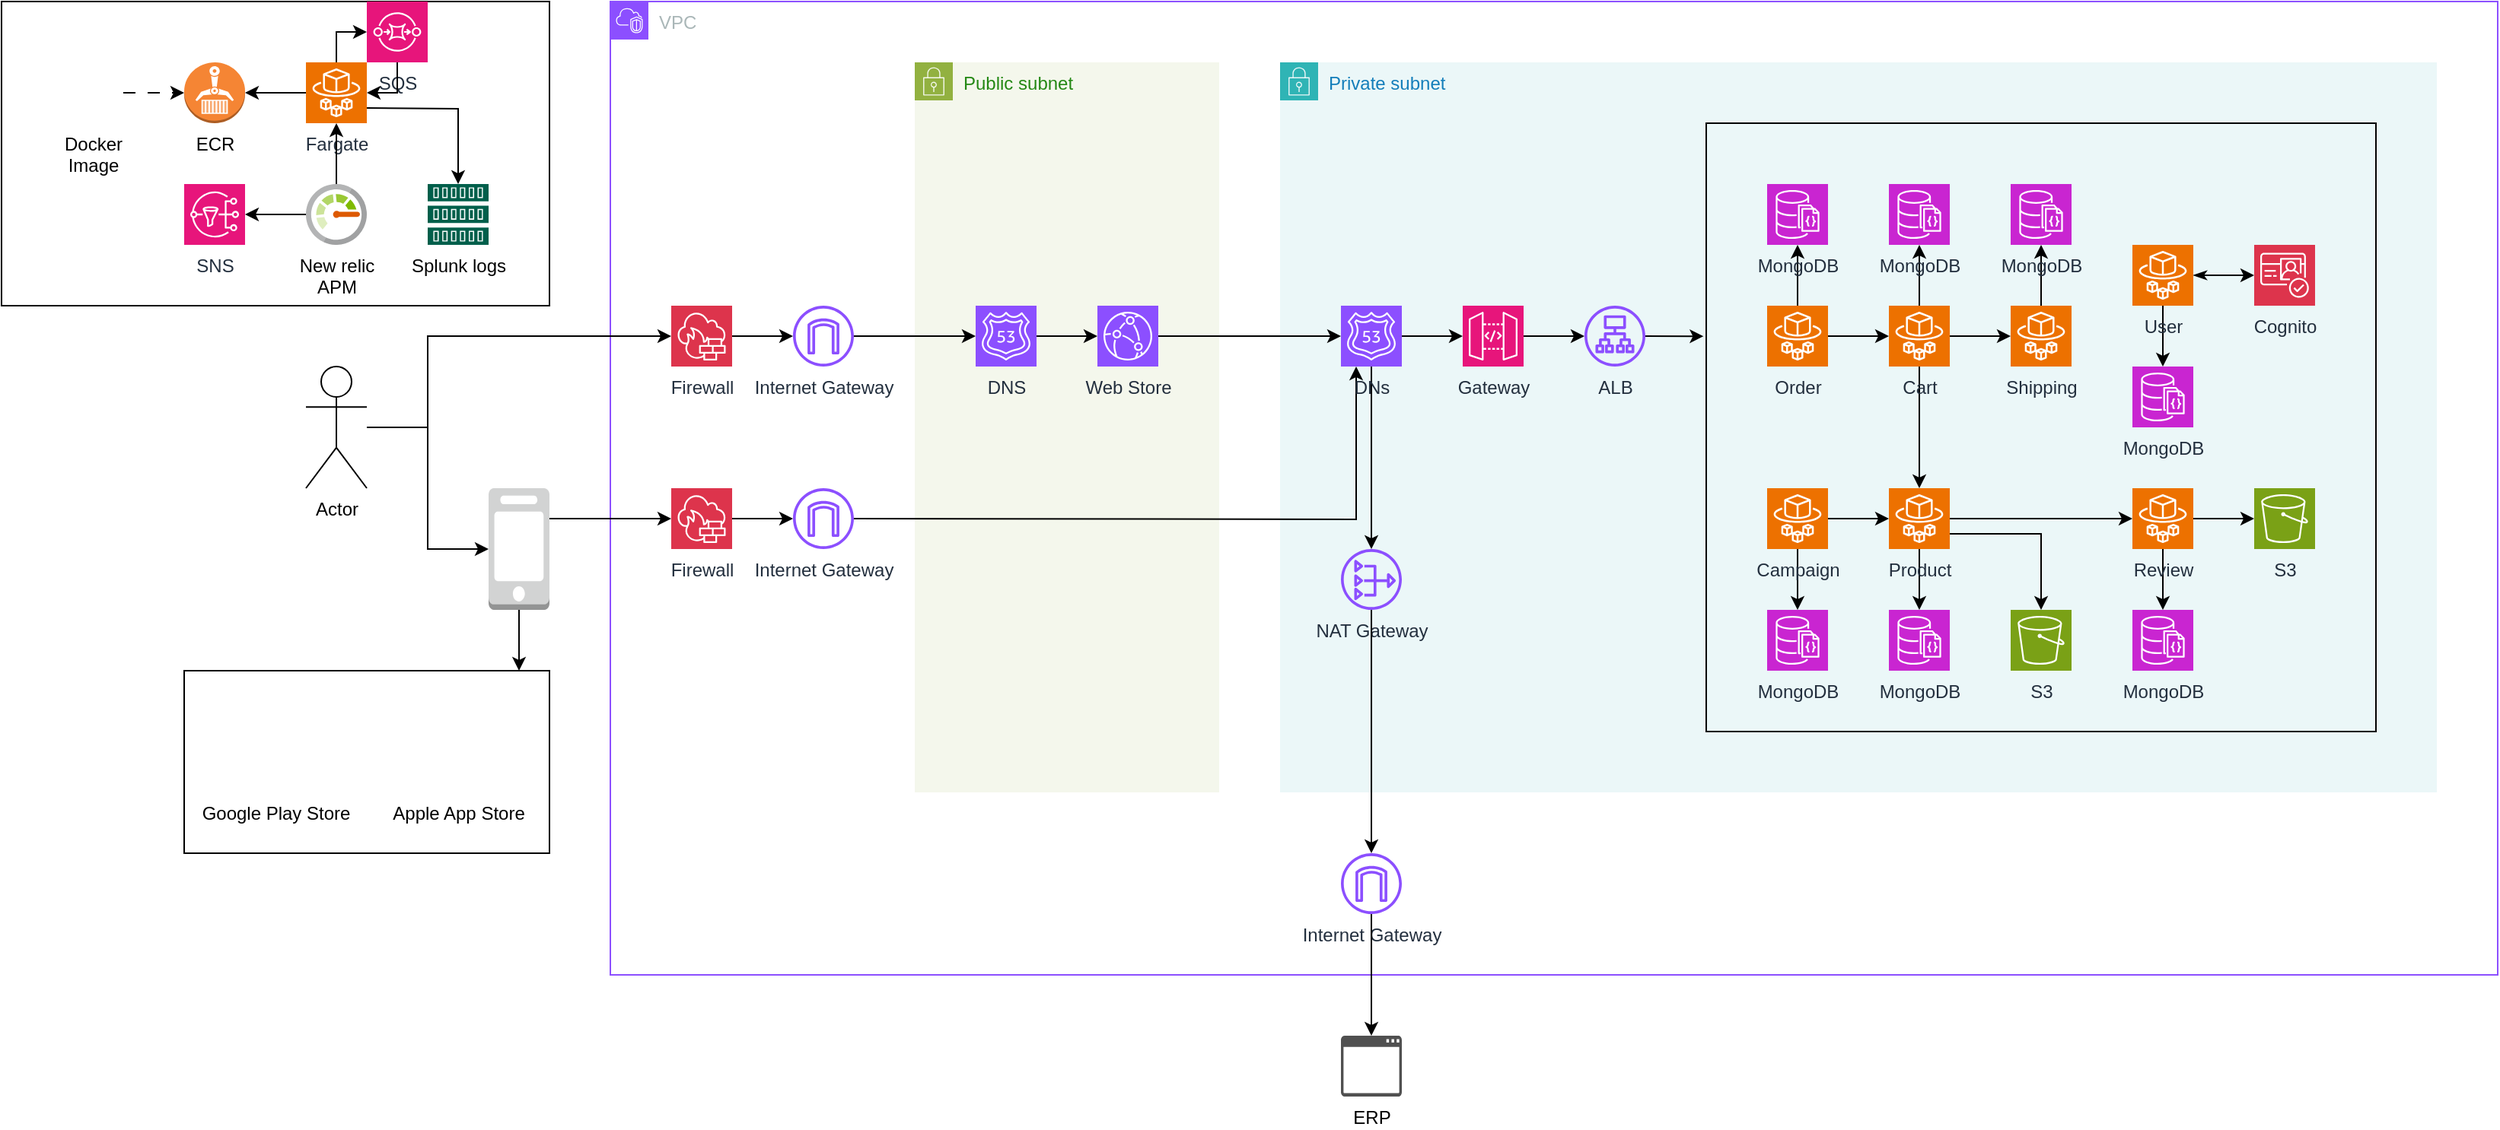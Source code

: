 <mxfile version="24.2.5" type="google" pages="5">
  <diagram name="Arquitetura" id="ytZNbc0O236AD6KoyZj_">
    <mxGraphModel grid="1" page="1" gridSize="10" guides="1" tooltips="1" connect="1" arrows="1" fold="1" pageScale="1" pageWidth="827" pageHeight="1169" math="0" shadow="0">
      <root>
        <mxCell id="0" />
        <mxCell id="CG6CkpXc4lPSJOTaStRF-22" value="Groups" parent="0" />
        <mxCell id="kwF_wRm6Af9zypkcqRtN-26" value="VPC" style="points=[[0,0],[0.25,0],[0.5,0],[0.75,0],[1,0],[1,0.25],[1,0.5],[1,0.75],[1,1],[0.75,1],[0.5,1],[0.25,1],[0,1],[0,0.75],[0,0.5],[0,0.25]];outlineConnect=0;gradientColor=none;html=1;whiteSpace=wrap;fontSize=12;fontStyle=0;container=1;pointerEvents=0;collapsible=0;recursiveResize=0;shape=mxgraph.aws4.group;grIcon=mxgraph.aws4.group_vpc2;strokeColor=#8C4FFF;fillColor=none;verticalAlign=top;align=left;spacingLeft=30;fontColor=#AAB7B8;dashed=0;" vertex="1" parent="CG6CkpXc4lPSJOTaStRF-22">
          <mxGeometry x="-240" y="160" width="1240" height="640" as="geometry" />
        </mxCell>
        <mxCell id="kwF_wRm6Af9zypkcqRtN-33" value="" style="edgeStyle=orthogonalEdgeStyle;rounded=0;orthogonalLoop=1;jettySize=auto;html=1;" edge="1" parent="kwF_wRm6Af9zypkcqRtN-26">
          <mxGeometry relative="1" as="geometry">
            <mxPoint x="80" y="420" as="sourcePoint" />
          </mxGeometry>
        </mxCell>
        <mxCell id="kwF_wRm6Af9zypkcqRtN-3" value="Private subnet" style="points=[[0,0],[0.25,0],[0.5,0],[0.75,0],[1,0],[1,0.25],[1,0.5],[1,0.75],[1,1],[0.75,1],[0.5,1],[0.25,1],[0,1],[0,0.75],[0,0.5],[0,0.25]];outlineConnect=0;gradientColor=none;html=1;whiteSpace=wrap;fontSize=12;fontStyle=0;container=1;pointerEvents=0;collapsible=0;recursiveResize=0;shape=mxgraph.aws4.group;grIcon=mxgraph.aws4.group_security_group;grStroke=0;strokeColor=#00A4A6;fillColor=#E6F6F7;verticalAlign=top;align=left;spacingLeft=30;fontColor=#147EBA;dashed=0;opacity=80;" vertex="1" parent="CG6CkpXc4lPSJOTaStRF-22">
          <mxGeometry x="200" y="200" width="760" height="480" as="geometry" />
        </mxCell>
        <mxCell id="kwF_wRm6Af9zypkcqRtN-113" value="NAT Gateway" style="sketch=0;outlineConnect=0;fontColor=#232F3E;gradientColor=none;fillColor=#8C4FFF;strokeColor=none;dashed=0;verticalLabelPosition=bottom;verticalAlign=top;align=center;html=1;fontSize=12;fontStyle=0;aspect=fixed;pointerEvents=1;shape=mxgraph.aws4.nat_gateway;" vertex="1" parent="kwF_wRm6Af9zypkcqRtN-3">
          <mxGeometry x="40" y="320" width="40" height="40" as="geometry" />
        </mxCell>
        <mxCell id="kwF_wRm6Af9zypkcqRtN-112" value="Internet Gateway" style="sketch=0;outlineConnect=0;fontColor=#232F3E;gradientColor=none;fillColor=#8C4FFF;strokeColor=none;dashed=0;verticalLabelPosition=bottom;verticalAlign=top;align=center;html=1;fontSize=12;fontStyle=0;aspect=fixed;pointerEvents=1;shape=mxgraph.aws4.internet_gateway;" vertex="1" parent="kwF_wRm6Af9zypkcqRtN-3">
          <mxGeometry x="40" y="520" width="40" height="40" as="geometry" />
        </mxCell>
        <mxCell id="kwF_wRm6Af9zypkcqRtN-116" style="edgeStyle=orthogonalEdgeStyle;rounded=0;orthogonalLoop=1;jettySize=auto;html=1;startArrow=none;startFill=0;" edge="1" parent="kwF_wRm6Af9zypkcqRtN-3" source="kwF_wRm6Af9zypkcqRtN-113" target="kwF_wRm6Af9zypkcqRtN-112">
          <mxGeometry relative="1" as="geometry" />
        </mxCell>
        <mxCell id="kwF_wRm6Af9zypkcqRtN-117" value="ERP" style="sketch=0;pointerEvents=1;shadow=0;dashed=0;html=1;strokeColor=none;fillColor=#505050;labelPosition=center;verticalLabelPosition=bottom;verticalAlign=top;outlineConnect=0;align=center;shape=mxgraph.office.concepts.application_generic;" vertex="1" parent="kwF_wRm6Af9zypkcqRtN-3">
          <mxGeometry x="40" y="640" width="40" height="40" as="geometry" />
        </mxCell>
        <mxCell id="kwF_wRm6Af9zypkcqRtN-118" value="" style="edgeStyle=orthogonalEdgeStyle;rounded=0;orthogonalLoop=1;jettySize=auto;html=1;" edge="1" parent="kwF_wRm6Af9zypkcqRtN-3" source="kwF_wRm6Af9zypkcqRtN-112" target="kwF_wRm6Af9zypkcqRtN-117">
          <mxGeometry relative="1" as="geometry" />
        </mxCell>
        <mxCell id="kwF_wRm6Af9zypkcqRtN-1" value="" style="rounded=0;whiteSpace=wrap;html=1;fillColor=none;" vertex="1" parent="CG6CkpXc4lPSJOTaStRF-22">
          <mxGeometry x="480" y="240" width="440" height="400" as="geometry" />
        </mxCell>
        <mxCell id="kwF_wRm6Af9zypkcqRtN-4" value="Public subnet" style="points=[[0,0],[0.25,0],[0.5,0],[0.75,0],[1,0],[1,0.25],[1,0.5],[1,0.75],[1,1],[0.75,1],[0.5,1],[0.25,1],[0,1],[0,0.75],[0,0.5],[0,0.25]];outlineConnect=0;gradientColor=none;html=1;whiteSpace=wrap;fontSize=12;fontStyle=0;container=1;pointerEvents=0;collapsible=0;recursiveResize=0;shape=mxgraph.aws4.group;grIcon=mxgraph.aws4.group_security_group;grStroke=0;strokeColor=#7AA116;fillColor=#F2F6E8;verticalAlign=top;align=left;spacingLeft=30;fontColor=#248814;dashed=0;opacity=80;" vertex="1" parent="CG6CkpXc4lPSJOTaStRF-22">
          <mxGeometry x="-40" y="200" width="200" height="480" as="geometry" />
        </mxCell>
        <mxCell id="kwF_wRm6Af9zypkcqRtN-59" value="" style="rounded=0;whiteSpace=wrap;html=1;fillColor=none;" vertex="1" parent="kwF_wRm6Af9zypkcqRtN-4">
          <mxGeometry x="-480" y="400" width="240" height="120" as="geometry" />
        </mxCell>
        <mxCell id="kwF_wRm6Af9zypkcqRtN-45" value="" style="rounded=0;whiteSpace=wrap;html=1;fillColor=none;" vertex="1" parent="CG6CkpXc4lPSJOTaStRF-22">
          <mxGeometry x="-640" y="160" width="360" height="200" as="geometry" />
        </mxCell>
        <mxCell id="kwF_wRm6Af9zypkcqRtN-119" style="edgeStyle=orthogonalEdgeStyle;rounded=0;orthogonalLoop=1;jettySize=auto;html=1;" edge="1" parent="CG6CkpXc4lPSJOTaStRF-22" source="kwF_wRm6Af9zypkcqRtN-98" target="kwF_wRm6Af9zypkcqRtN-113">
          <mxGeometry relative="1" as="geometry">
            <Array as="points">
              <mxPoint x="270" y="540" />
            </Array>
          </mxGeometry>
        </mxCell>
        <mxCell id="1" value="Applications" parent="0" />
        <mxCell id="CG6CkpXc4lPSJOTaStRF-33" value="" style="edgeStyle=orthogonalEdgeStyle;rounded=0;orthogonalLoop=1;jettySize=auto;html=1;" edge="1" parent="1" source="CG6CkpXc4lPSJOTaStRF-1" target="CG6CkpXc4lPSJOTaStRF-27">
          <mxGeometry relative="1" as="geometry" />
        </mxCell>
        <mxCell id="CG6CkpXc4lPSJOTaStRF-53" value="" style="edgeStyle=orthogonalEdgeStyle;rounded=0;orthogonalLoop=1;jettySize=auto;html=1;" edge="1" parent="1" source="CG6CkpXc4lPSJOTaStRF-1" target="CG6CkpXc4lPSJOTaStRF-50">
          <mxGeometry relative="1" as="geometry" />
        </mxCell>
        <mxCell id="CG6CkpXc4lPSJOTaStRF-1" value="Order" style="sketch=0;points=[[0,0,0],[0.25,0,0],[0.5,0,0],[0.75,0,0],[1,0,0],[0,1,0],[0.25,1,0],[0.5,1,0],[0.75,1,0],[1,1,0],[0,0.25,0],[0,0.5,0],[0,0.75,0],[1,0.25,0],[1,0.5,0],[1,0.75,0]];outlineConnect=0;fontColor=#232F3E;fillColor=#ED7100;strokeColor=#ffffff;dashed=0;verticalLabelPosition=bottom;verticalAlign=top;align=center;html=1;fontSize=12;fontStyle=0;aspect=fixed;shape=mxgraph.aws4.resourceIcon;resIcon=mxgraph.aws4.fargate;" vertex="1" parent="1">
          <mxGeometry x="520" y="360" width="40" height="40" as="geometry" />
        </mxCell>
        <mxCell id="CG6CkpXc4lPSJOTaStRF-7" value="SNS" style="sketch=0;points=[[0,0,0],[0.25,0,0],[0.5,0,0],[0.75,0,0],[1,0,0],[0,1,0],[0.25,1,0],[0.5,1,0],[0.75,1,0],[1,1,0],[0,0.25,0],[0,0.5,0],[0,0.75,0],[1,0.25,0],[1,0.5,0],[1,0.75,0]];outlineConnect=0;fontColor=#232F3E;fillColor=#E7157B;strokeColor=#ffffff;dashed=0;verticalLabelPosition=bottom;verticalAlign=top;align=center;html=1;fontSize=12;fontStyle=0;aspect=fixed;shape=mxgraph.aws4.resourceIcon;resIcon=mxgraph.aws4.sns;" vertex="1" parent="1">
          <mxGeometry x="-520" y="280" width="40" height="40" as="geometry" />
        </mxCell>
        <mxCell id="CG6CkpXc4lPSJOTaStRF-8" value="S3" style="sketch=0;points=[[0,0,0],[0.25,0,0],[0.5,0,0],[0.75,0,0],[1,0,0],[0,1,0],[0.25,1,0],[0.5,1,0],[0.75,1,0],[1,1,0],[0,0.25,0],[0,0.5,0],[0,0.75,0],[1,0.25,0],[1,0.5,0],[1,0.75,0]];outlineConnect=0;fontColor=#232F3E;fillColor=#7AA116;strokeColor=#ffffff;dashed=0;verticalLabelPosition=bottom;verticalAlign=top;align=center;html=1;fontSize=12;fontStyle=0;aspect=fixed;shape=mxgraph.aws4.resourceIcon;resIcon=mxgraph.aws4.s3;" vertex="1" parent="1">
          <mxGeometry x="680" y="560" width="40" height="40" as="geometry" />
        </mxCell>
        <mxCell id="CG6CkpXc4lPSJOTaStRF-36" style="edgeStyle=orthogonalEdgeStyle;rounded=0;orthogonalLoop=1;jettySize=auto;html=1;" edge="1" parent="1" source="CG6CkpXc4lPSJOTaStRF-14" target="CG6CkpXc4lPSJOTaStRF-29">
          <mxGeometry relative="1" as="geometry" />
        </mxCell>
        <mxCell id="CG6CkpXc4lPSJOTaStRF-52" value="" style="edgeStyle=orthogonalEdgeStyle;rounded=0;orthogonalLoop=1;jettySize=auto;html=1;" edge="1" parent="1" source="CG6CkpXc4lPSJOTaStRF-14" target="CG6CkpXc4lPSJOTaStRF-51">
          <mxGeometry relative="1" as="geometry" />
        </mxCell>
        <mxCell id="CG6CkpXc4lPSJOTaStRF-14" value="Product" style="sketch=0;points=[[0,0,0],[0.25,0,0],[0.5,0,0],[0.75,0,0],[1,0,0],[0,1,0],[0.25,1,0],[0.5,1,0],[0.75,1,0],[1,1,0],[0,0.25,0],[0,0.5,0],[0,0.75,0],[1,0.25,0],[1,0.5,0],[1,0.75,0]];outlineConnect=0;fontColor=#232F3E;fillColor=#ED7100;strokeColor=#ffffff;dashed=0;verticalLabelPosition=bottom;verticalAlign=top;align=center;html=1;fontSize=12;fontStyle=0;aspect=fixed;shape=mxgraph.aws4.resourceIcon;resIcon=mxgraph.aws4.fargate;" vertex="1" parent="1">
          <mxGeometry x="600" y="480" width="40" height="40" as="geometry" />
        </mxCell>
        <mxCell id="CG6CkpXc4lPSJOTaStRF-31" value="" style="edgeStyle=orthogonalEdgeStyle;rounded=0;orthogonalLoop=1;jettySize=auto;html=1;startArrow=classicThin;startFill=1;" edge="1" parent="1" source="CG6CkpXc4lPSJOTaStRF-25" target="CG6CkpXc4lPSJOTaStRF-30">
          <mxGeometry relative="1" as="geometry" />
        </mxCell>
        <mxCell id="CG6CkpXc4lPSJOTaStRF-38" value="" style="edgeStyle=orthogonalEdgeStyle;rounded=0;orthogonalLoop=1;jettySize=auto;html=1;" edge="1" parent="1" source="CG6CkpXc4lPSJOTaStRF-25" target="CG6CkpXc4lPSJOTaStRF-37">
          <mxGeometry relative="1" as="geometry" />
        </mxCell>
        <mxCell id="CG6CkpXc4lPSJOTaStRF-25" value="User" style="sketch=0;points=[[0,0,0],[0.25,0,0],[0.5,0,0],[0.75,0,0],[1,0,0],[0,1,0],[0.25,1,0],[0.5,1,0],[0.75,1,0],[1,1,0],[0,0.25,0],[0,0.5,0],[0,0.75,0],[1,0.25,0],[1,0.5,0],[1,0.75,0]];outlineConnect=0;fontColor=#232F3E;fillColor=#ED7100;strokeColor=#ffffff;dashed=0;verticalLabelPosition=bottom;verticalAlign=top;align=center;html=1;fontSize=12;fontStyle=0;aspect=fixed;shape=mxgraph.aws4.resourceIcon;resIcon=mxgraph.aws4.fargate;" vertex="1" parent="1">
          <mxGeometry x="760" y="320" width="40" height="40" as="geometry" />
        </mxCell>
        <mxCell id="CG6CkpXc4lPSJOTaStRF-54" value="" style="edgeStyle=orthogonalEdgeStyle;rounded=0;orthogonalLoop=1;jettySize=auto;html=1;" edge="1" parent="1" source="CG6CkpXc4lPSJOTaStRF-26" target="CG6CkpXc4lPSJOTaStRF-49">
          <mxGeometry relative="1" as="geometry" />
        </mxCell>
        <mxCell id="CG6CkpXc4lPSJOTaStRF-26" value="Shipping" style="sketch=0;points=[[0,0,0],[0.25,0,0],[0.5,0,0],[0.75,0,0],[1,0,0],[0,1,0],[0.25,1,0],[0.5,1,0],[0.75,1,0],[1,1,0],[0,0.25,0],[0,0.5,0],[0,0.75,0],[1,0.25,0],[1,0.5,0],[1,0.75,0]];outlineConnect=0;fontColor=#232F3E;fillColor=#ED7100;strokeColor=#ffffff;dashed=0;verticalLabelPosition=bottom;verticalAlign=top;align=center;html=1;fontSize=12;fontStyle=0;aspect=fixed;shape=mxgraph.aws4.resourceIcon;resIcon=mxgraph.aws4.fargate;" vertex="1" parent="1">
          <mxGeometry x="680" y="360" width="40" height="40" as="geometry" />
        </mxCell>
        <mxCell id="CG6CkpXc4lPSJOTaStRF-34" value="" style="edgeStyle=orthogonalEdgeStyle;rounded=0;orthogonalLoop=1;jettySize=auto;html=1;" edge="1" parent="1" source="CG6CkpXc4lPSJOTaStRF-27" target="CG6CkpXc4lPSJOTaStRF-26">
          <mxGeometry relative="1" as="geometry" />
        </mxCell>
        <mxCell id="CG6CkpXc4lPSJOTaStRF-35" style="edgeStyle=orthogonalEdgeStyle;rounded=0;orthogonalLoop=1;jettySize=auto;html=1;" edge="1" parent="1" source="CG6CkpXc4lPSJOTaStRF-27" target="CG6CkpXc4lPSJOTaStRF-14">
          <mxGeometry relative="1" as="geometry" />
        </mxCell>
        <mxCell id="CG6CkpXc4lPSJOTaStRF-43" value="" style="edgeStyle=orthogonalEdgeStyle;rounded=0;orthogonalLoop=1;jettySize=auto;html=1;" edge="1" parent="1" source="CG6CkpXc4lPSJOTaStRF-27" target="CG6CkpXc4lPSJOTaStRF-42">
          <mxGeometry relative="1" as="geometry" />
        </mxCell>
        <mxCell id="CG6CkpXc4lPSJOTaStRF-27" value="Cart" style="sketch=0;points=[[0,0,0],[0.25,0,0],[0.5,0,0],[0.75,0,0],[1,0,0],[0,1,0],[0.25,1,0],[0.5,1,0],[0.75,1,0],[1,1,0],[0,0.25,0],[0,0.5,0],[0,0.75,0],[1,0.25,0],[1,0.5,0],[1,0.75,0]];outlineConnect=0;fontColor=#232F3E;fillColor=#ED7100;strokeColor=#ffffff;dashed=0;verticalLabelPosition=bottom;verticalAlign=top;align=center;html=1;fontSize=12;fontStyle=0;aspect=fixed;shape=mxgraph.aws4.resourceIcon;resIcon=mxgraph.aws4.fargate;" vertex="1" parent="1">
          <mxGeometry x="600" y="360" width="40" height="40" as="geometry" />
        </mxCell>
        <mxCell id="CG6CkpXc4lPSJOTaStRF-32" value="" style="edgeStyle=orthogonalEdgeStyle;rounded=0;orthogonalLoop=1;jettySize=auto;html=1;" edge="1" parent="1" source="CG6CkpXc4lPSJOTaStRF-28" target="CG6CkpXc4lPSJOTaStRF-14">
          <mxGeometry relative="1" as="geometry" />
        </mxCell>
        <mxCell id="CG6CkpXc4lPSJOTaStRF-47" value="" style="edgeStyle=orthogonalEdgeStyle;rounded=0;orthogonalLoop=1;jettySize=auto;html=1;" edge="1" parent="1" source="CG6CkpXc4lPSJOTaStRF-28" target="CG6CkpXc4lPSJOTaStRF-46">
          <mxGeometry relative="1" as="geometry" />
        </mxCell>
        <mxCell id="CG6CkpXc4lPSJOTaStRF-28" value="Campaign" style="sketch=0;points=[[0,0,0],[0.25,0,0],[0.5,0,0],[0.75,0,0],[1,0,0],[0,1,0],[0.25,1,0],[0.5,1,0],[0.75,1,0],[1,1,0],[0,0.25,0],[0,0.5,0],[0,0.75,0],[1,0.25,0],[1,0.5,0],[1,0.75,0]];outlineConnect=0;fontColor=#232F3E;fillColor=#ED7100;strokeColor=#ffffff;dashed=0;verticalLabelPosition=bottom;verticalAlign=top;align=center;html=1;fontSize=12;fontStyle=0;aspect=fixed;shape=mxgraph.aws4.resourceIcon;resIcon=mxgraph.aws4.fargate;" vertex="1" parent="1">
          <mxGeometry x="520" y="480" width="40" height="40" as="geometry" />
        </mxCell>
        <mxCell id="CG6CkpXc4lPSJOTaStRF-41" value="" style="edgeStyle=orthogonalEdgeStyle;rounded=0;orthogonalLoop=1;jettySize=auto;html=1;" edge="1" parent="1" source="CG6CkpXc4lPSJOTaStRF-29" target="CG6CkpXc4lPSJOTaStRF-40">
          <mxGeometry relative="1" as="geometry" />
        </mxCell>
        <mxCell id="CG6CkpXc4lPSJOTaStRF-57" value="" style="edgeStyle=orthogonalEdgeStyle;rounded=0;orthogonalLoop=1;jettySize=auto;html=1;" edge="1" parent="1" source="CG6CkpXc4lPSJOTaStRF-29" target="CG6CkpXc4lPSJOTaStRF-56">
          <mxGeometry relative="1" as="geometry" />
        </mxCell>
        <mxCell id="CG6CkpXc4lPSJOTaStRF-29" value="Review" style="sketch=0;points=[[0,0,0],[0.25,0,0],[0.5,0,0],[0.75,0,0],[1,0,0],[0,1,0],[0.25,1,0],[0.5,1,0],[0.75,1,0],[1,1,0],[0,0.25,0],[0,0.5,0],[0,0.75,0],[1,0.25,0],[1,0.5,0],[1,0.75,0]];outlineConnect=0;fontColor=#232F3E;fillColor=#ED7100;strokeColor=#ffffff;dashed=0;verticalLabelPosition=bottom;verticalAlign=top;align=center;html=1;fontSize=12;fontStyle=0;aspect=fixed;shape=mxgraph.aws4.resourceIcon;resIcon=mxgraph.aws4.fargate;" vertex="1" parent="1">
          <mxGeometry x="760" y="480" width="40" height="40" as="geometry" />
        </mxCell>
        <mxCell id="CG6CkpXc4lPSJOTaStRF-30" value="Cognito" style="sketch=0;points=[[0,0,0],[0.25,0,0],[0.5,0,0],[0.75,0,0],[1,0,0],[0,1,0],[0.25,1,0],[0.5,1,0],[0.75,1,0],[1,1,0],[0,0.25,0],[0,0.5,0],[0,0.75,0],[1,0.25,0],[1,0.5,0],[1,0.75,0]];outlineConnect=0;fontColor=#232F3E;fillColor=#DD344C;strokeColor=#ffffff;dashed=0;verticalLabelPosition=bottom;verticalAlign=top;align=center;html=1;fontSize=12;fontStyle=0;aspect=fixed;shape=mxgraph.aws4.resourceIcon;resIcon=mxgraph.aws4.cognito;" vertex="1" parent="1">
          <mxGeometry x="840" y="320" width="40" height="40" as="geometry" />
        </mxCell>
        <mxCell id="CG6CkpXc4lPSJOTaStRF-37" value="MongoDB" style="sketch=0;points=[[0,0,0],[0.25,0,0],[0.5,0,0],[0.75,0,0],[1,0,0],[0,1,0],[0.25,1,0],[0.5,1,0],[0.75,1,0],[1,1,0],[0,0.25,0],[0,0.5,0],[0,0.75,0],[1,0.25,0],[1,0.5,0],[1,0.75,0]];outlineConnect=0;fontColor=#232F3E;fillColor=#C925D1;strokeColor=#ffffff;dashed=0;verticalLabelPosition=bottom;verticalAlign=top;align=center;html=1;fontSize=12;fontStyle=0;aspect=fixed;shape=mxgraph.aws4.resourceIcon;resIcon=mxgraph.aws4.documentdb_with_mongodb_compatibility;" vertex="1" parent="1">
          <mxGeometry x="760" y="400" width="40" height="40" as="geometry" />
        </mxCell>
        <mxCell id="CG6CkpXc4lPSJOTaStRF-40" value="MongoDB" style="sketch=0;points=[[0,0,0],[0.25,0,0],[0.5,0,0],[0.75,0,0],[1,0,0],[0,1,0],[0.25,1,0],[0.5,1,0],[0.75,1,0],[1,1,0],[0,0.25,0],[0,0.5,0],[0,0.75,0],[1,0.25,0],[1,0.5,0],[1,0.75,0]];outlineConnect=0;fontColor=#232F3E;fillColor=#C925D1;strokeColor=#ffffff;dashed=0;verticalLabelPosition=bottom;verticalAlign=top;align=center;html=1;fontSize=12;fontStyle=0;aspect=fixed;shape=mxgraph.aws4.resourceIcon;resIcon=mxgraph.aws4.documentdb_with_mongodb_compatibility;" vertex="1" parent="1">
          <mxGeometry x="760" y="560" width="40" height="40" as="geometry" />
        </mxCell>
        <mxCell id="CG6CkpXc4lPSJOTaStRF-42" value="MongoDB" style="sketch=0;points=[[0,0,0],[0.25,0,0],[0.5,0,0],[0.75,0,0],[1,0,0],[0,1,0],[0.25,1,0],[0.5,1,0],[0.75,1,0],[1,1,0],[0,0.25,0],[0,0.5,0],[0,0.75,0],[1,0.25,0],[1,0.5,0],[1,0.75,0]];outlineConnect=0;fontColor=#232F3E;fillColor=#C925D1;strokeColor=#ffffff;dashed=0;verticalLabelPosition=bottom;verticalAlign=top;align=center;html=1;fontSize=12;fontStyle=0;aspect=fixed;shape=mxgraph.aws4.resourceIcon;resIcon=mxgraph.aws4.documentdb_with_mongodb_compatibility;" vertex="1" parent="1">
          <mxGeometry x="600" y="280" width="40" height="40" as="geometry" />
        </mxCell>
        <mxCell id="CG6CkpXc4lPSJOTaStRF-46" value="MongoDB" style="sketch=0;points=[[0,0,0],[0.25,0,0],[0.5,0,0],[0.75,0,0],[1,0,0],[0,1,0],[0.25,1,0],[0.5,1,0],[0.75,1,0],[1,1,0],[0,0.25,0],[0,0.5,0],[0,0.75,0],[1,0.25,0],[1,0.5,0],[1,0.75,0]];outlineConnect=0;fontColor=#232F3E;fillColor=#C925D1;strokeColor=#ffffff;dashed=0;verticalLabelPosition=bottom;verticalAlign=top;align=center;html=1;fontSize=12;fontStyle=0;aspect=fixed;shape=mxgraph.aws4.resourceIcon;resIcon=mxgraph.aws4.documentdb_with_mongodb_compatibility;" vertex="1" parent="1">
          <mxGeometry x="520" y="560" width="40" height="40" as="geometry" />
        </mxCell>
        <mxCell id="CG6CkpXc4lPSJOTaStRF-49" value="MongoDB" style="sketch=0;points=[[0,0,0],[0.25,0,0],[0.5,0,0],[0.75,0,0],[1,0,0],[0,1,0],[0.25,1,0],[0.5,1,0],[0.75,1,0],[1,1,0],[0,0.25,0],[0,0.5,0],[0,0.75,0],[1,0.25,0],[1,0.5,0],[1,0.75,0]];outlineConnect=0;fontColor=#232F3E;fillColor=#C925D1;strokeColor=#ffffff;dashed=0;verticalLabelPosition=bottom;verticalAlign=top;align=center;html=1;fontSize=12;fontStyle=0;aspect=fixed;shape=mxgraph.aws4.resourceIcon;resIcon=mxgraph.aws4.documentdb_with_mongodb_compatibility;" vertex="1" parent="1">
          <mxGeometry x="680" y="280" width="40" height="40" as="geometry" />
        </mxCell>
        <mxCell id="CG6CkpXc4lPSJOTaStRF-50" value="MongoDB" style="sketch=0;points=[[0,0,0],[0.25,0,0],[0.5,0,0],[0.75,0,0],[1,0,0],[0,1,0],[0.25,1,0],[0.5,1,0],[0.75,1,0],[1,1,0],[0,0.25,0],[0,0.5,0],[0,0.75,0],[1,0.25,0],[1,0.5,0],[1,0.75,0]];outlineConnect=0;fontColor=#232F3E;fillColor=#C925D1;strokeColor=#ffffff;dashed=0;verticalLabelPosition=bottom;verticalAlign=top;align=center;html=1;fontSize=12;fontStyle=0;aspect=fixed;shape=mxgraph.aws4.resourceIcon;resIcon=mxgraph.aws4.documentdb_with_mongodb_compatibility;" vertex="1" parent="1">
          <mxGeometry x="520" y="280" width="40" height="40" as="geometry" />
        </mxCell>
        <mxCell id="CG6CkpXc4lPSJOTaStRF-51" value="MongoDB" style="sketch=0;points=[[0,0,0],[0.25,0,0],[0.5,0,0],[0.75,0,0],[1,0,0],[0,1,0],[0.25,1,0],[0.5,1,0],[0.75,1,0],[1,1,0],[0,0.25,0],[0,0.5,0],[0,0.75,0],[1,0.25,0],[1,0.5,0],[1,0.75,0]];outlineConnect=0;fontColor=#232F3E;fillColor=#C925D1;strokeColor=#ffffff;dashed=0;verticalLabelPosition=bottom;verticalAlign=top;align=center;html=1;fontSize=12;fontStyle=0;aspect=fixed;shape=mxgraph.aws4.resourceIcon;resIcon=mxgraph.aws4.documentdb_with_mongodb_compatibility;" vertex="1" parent="1">
          <mxGeometry x="600" y="560" width="40" height="40" as="geometry" />
        </mxCell>
        <mxCell id="CG6CkpXc4lPSJOTaStRF-55" style="edgeStyle=orthogonalEdgeStyle;rounded=0;orthogonalLoop=1;jettySize=auto;html=1;entryX=0.5;entryY=0;entryDx=0;entryDy=0;entryPerimeter=0;exitX=1;exitY=0.75;exitDx=0;exitDy=0;exitPerimeter=0;" edge="1" parent="1" source="CG6CkpXc4lPSJOTaStRF-14" target="CG6CkpXc4lPSJOTaStRF-8">
          <mxGeometry relative="1" as="geometry" />
        </mxCell>
        <mxCell id="CG6CkpXc4lPSJOTaStRF-56" value="S3" style="sketch=0;points=[[0,0,0],[0.25,0,0],[0.5,0,0],[0.75,0,0],[1,0,0],[0,1,0],[0.25,1,0],[0.5,1,0],[0.75,1,0],[1,1,0],[0,0.25,0],[0,0.5,0],[0,0.75,0],[1,0.25,0],[1,0.5,0],[1,0.75,0]];outlineConnect=0;fontColor=#232F3E;fillColor=#7AA116;strokeColor=#ffffff;dashed=0;verticalLabelPosition=bottom;verticalAlign=top;align=center;html=1;fontSize=12;fontStyle=0;aspect=fixed;shape=mxgraph.aws4.resourceIcon;resIcon=mxgraph.aws4.s3;" vertex="1" parent="1">
          <mxGeometry x="840" y="480" width="40" height="40" as="geometry" />
        </mxCell>
        <mxCell id="kwF_wRm6Af9zypkcqRtN-7" style="edgeStyle=orthogonalEdgeStyle;rounded=0;orthogonalLoop=1;jettySize=auto;html=1;entryX=-0.004;entryY=0.351;entryDx=0;entryDy=0;entryPerimeter=0;" edge="1" parent="1" target="kwF_wRm6Af9zypkcqRtN-1">
          <mxGeometry relative="1" as="geometry">
            <mxPoint x="440" y="380.059" as="sourcePoint" />
          </mxGeometry>
        </mxCell>
        <mxCell id="kwF_wRm6Af9zypkcqRtN-47" value="" style="edgeStyle=orthogonalEdgeStyle;rounded=0;orthogonalLoop=1;jettySize=auto;html=1;" edge="1" parent="1" source="kwF_wRm6Af9zypkcqRtN-41" target="kwF_wRm6Af9zypkcqRtN-42">
          <mxGeometry relative="1" as="geometry" />
        </mxCell>
        <mxCell id="kwF_wRm6Af9zypkcqRtN-69" style="edgeStyle=orthogonalEdgeStyle;rounded=0;orthogonalLoop=1;jettySize=auto;html=1;" edge="1" parent="1" target="kwF_wRm6Af9zypkcqRtN-68">
          <mxGeometry relative="1" as="geometry">
            <mxPoint x="-400" y="230" as="sourcePoint" />
          </mxGeometry>
        </mxCell>
        <mxCell id="kwF_wRm6Af9zypkcqRtN-41" value="Fargate" style="sketch=0;points=[[0,0,0],[0.25,0,0],[0.5,0,0],[0.75,0,0],[1,0,0],[0,1,0],[0.25,1,0],[0.5,1,0],[0.75,1,0],[1,1,0],[0,0.25,0],[0,0.5,0],[0,0.75,0],[1,0.25,0],[1,0.5,0],[1,0.75,0]];outlineConnect=0;fontColor=#232F3E;fillColor=#ED7100;strokeColor=#ffffff;dashed=0;verticalLabelPosition=bottom;verticalAlign=top;align=center;html=1;fontSize=12;fontStyle=0;aspect=fixed;shape=mxgraph.aws4.resourceIcon;resIcon=mxgraph.aws4.fargate;" vertex="1" parent="1">
          <mxGeometry x="-440" y="200" width="40" height="40" as="geometry" />
        </mxCell>
        <mxCell id="kwF_wRm6Af9zypkcqRtN-42" value="ECR" style="outlineConnect=0;dashed=1;verticalLabelPosition=bottom;verticalAlign=top;align=center;html=1;shape=mxgraph.aws3.ecr;fillColor=#F58534;gradientColor=none;dashPattern=8 8;" vertex="1" parent="1">
          <mxGeometry x="-520" y="200" width="40" height="40" as="geometry" />
        </mxCell>
        <mxCell id="kwF_wRm6Af9zypkcqRtN-46" value="" style="edgeStyle=orthogonalEdgeStyle;rounded=0;orthogonalLoop=1;jettySize=auto;html=1;dashed=1;dashPattern=8 8;" edge="1" parent="1" source="kwF_wRm6Af9zypkcqRtN-43" target="kwF_wRm6Af9zypkcqRtN-42">
          <mxGeometry relative="1" as="geometry" />
        </mxCell>
        <mxCell id="kwF_wRm6Af9zypkcqRtN-43" value="Docker&lt;div&gt;Image&lt;/div&gt;" style="shape=image;html=1;verticalAlign=top;verticalLabelPosition=bottom;labelBackgroundColor=#ffffff;imageAspect=0;aspect=fixed;image=https://cdn1.iconfinder.com/data/icons/unicons-line-vol-3/24/docker-128.png" vertex="1" parent="1">
          <mxGeometry x="-600" y="200" width="40" height="40" as="geometry" />
        </mxCell>
        <mxCell id="kwF_wRm6Af9zypkcqRtN-70" value="" style="edgeStyle=orthogonalEdgeStyle;rounded=0;orthogonalLoop=1;jettySize=auto;html=1;" edge="1" parent="1" source="kwF_wRm6Af9zypkcqRtN-67" target="kwF_wRm6Af9zypkcqRtN-41">
          <mxGeometry relative="1" as="geometry" />
        </mxCell>
        <mxCell id="kwF_wRm6Af9zypkcqRtN-71" value="" style="edgeStyle=orthogonalEdgeStyle;rounded=0;orthogonalLoop=1;jettySize=auto;html=1;" edge="1" parent="1" source="kwF_wRm6Af9zypkcqRtN-67" target="CG6CkpXc4lPSJOTaStRF-7">
          <mxGeometry relative="1" as="geometry" />
        </mxCell>
        <mxCell id="kwF_wRm6Af9zypkcqRtN-67" value="&lt;div&gt;New relic&lt;/div&gt;APM" style="image;sketch=0;aspect=fixed;html=1;points=[];align=center;fontSize=12;image=img/lib/mscae/Monitor.svg;" vertex="1" parent="1">
          <mxGeometry x="-440" y="280" width="40" height="40" as="geometry" />
        </mxCell>
        <mxCell id="kwF_wRm6Af9zypkcqRtN-68" value="Splunk logs" style="sketch=0;pointerEvents=1;shadow=0;dashed=0;html=1;strokeColor=none;fillColor=#005F4B;labelPosition=center;verticalLabelPosition=bottom;verticalAlign=top;align=center;outlineConnect=0;shape=mxgraph.veeam2.storage_stack;" vertex="1" parent="1">
          <mxGeometry x="-360" y="280" width="40" height="40" as="geometry" />
        </mxCell>
        <mxCell id="kwF_wRm6Af9zypkcqRtN-79" value="" style="edgeStyle=orthogonalEdgeStyle;rounded=0;orthogonalLoop=1;jettySize=auto;html=1;" edge="1" parent="1" source="kwF_wRm6Af9zypkcqRtN-80" target="kwF_wRm6Af9zypkcqRtN-82">
          <mxGeometry relative="1" as="geometry" />
        </mxCell>
        <mxCell id="kwF_wRm6Af9zypkcqRtN-80" value="DNS" style="sketch=0;points=[[0,0,0],[0.25,0,0],[0.5,0,0],[0.75,0,0],[1,0,0],[0,1,0],[0.25,1,0],[0.5,1,0],[0.75,1,0],[1,1,0],[0,0.25,0],[0,0.5,0],[0,0.75,0],[1,0.25,0],[1,0.5,0],[1,0.75,0]];outlineConnect=0;fontColor=#232F3E;fillColor=#8C4FFF;strokeColor=#ffffff;dashed=0;verticalLabelPosition=bottom;verticalAlign=top;align=center;html=1;fontSize=12;fontStyle=0;aspect=fixed;shape=mxgraph.aws4.resourceIcon;resIcon=mxgraph.aws4.route_53;" vertex="1" parent="1">
          <mxGeometry y="360" width="40" height="40" as="geometry" />
        </mxCell>
        <mxCell id="kwF_wRm6Af9zypkcqRtN-81" value="ALB" style="sketch=0;outlineConnect=0;fontColor=#232F3E;gradientColor=none;fillColor=#8C4FFF;strokeColor=none;dashed=0;verticalLabelPosition=bottom;verticalAlign=top;align=center;html=1;fontSize=12;fontStyle=0;aspect=fixed;pointerEvents=1;shape=mxgraph.aws4.application_load_balancer;" vertex="1" parent="1">
          <mxGeometry x="400" y="360" width="40" height="40" as="geometry" />
        </mxCell>
        <mxCell id="kwF_wRm6Af9zypkcqRtN-82" value="Web Store" style="sketch=0;points=[[0,0,0],[0.25,0,0],[0.5,0,0],[0.75,0,0],[1,0,0],[0,1,0],[0.25,1,0],[0.5,1,0],[0.75,1,0],[1,1,0],[0,0.25,0],[0,0.5,0],[0,0.75,0],[1,0.25,0],[1,0.5,0],[1,0.75,0]];outlineConnect=0;fontColor=#232F3E;fillColor=#8C4FFF;strokeColor=#ffffff;dashed=0;verticalLabelPosition=bottom;verticalAlign=top;align=center;html=1;fontSize=12;fontStyle=0;aspect=fixed;shape=mxgraph.aws4.resourceIcon;resIcon=mxgraph.aws4.cloudfront;" vertex="1" parent="1">
          <mxGeometry x="80" y="360" width="40" height="40" as="geometry" />
        </mxCell>
        <mxCell id="kwF_wRm6Af9zypkcqRtN-85" style="edgeStyle=orthogonalEdgeStyle;rounded=0;orthogonalLoop=1;jettySize=auto;html=1;entryX=0;entryY=0.5;entryDx=0;entryDy=0;entryPerimeter=0;" edge="1" parent="1" target="kwF_wRm6Af9zypkcqRtN-80">
          <mxGeometry relative="1" as="geometry">
            <mxPoint x="-80" y="380" as="sourcePoint" />
            <Array as="points">
              <mxPoint x="-50" y="380" />
              <mxPoint x="-50" y="380" />
            </Array>
          </mxGeometry>
        </mxCell>
        <mxCell id="kwF_wRm6Af9zypkcqRtN-86" style="edgeStyle=orthogonalEdgeStyle;rounded=0;orthogonalLoop=1;jettySize=auto;html=1;entryX=0.25;entryY=1;entryDx=0;entryDy=0;entryPerimeter=0;" edge="1" parent="1" target="kwF_wRm6Af9zypkcqRtN-98">
          <mxGeometry relative="1" as="geometry">
            <mxPoint x="-80" y="500.0" as="sourcePoint" />
            <mxPoint x="260" y="400" as="targetPoint" />
          </mxGeometry>
        </mxCell>
        <mxCell id="kwF_wRm6Af9zypkcqRtN-87" value="Actor" style="shape=umlActor;verticalLabelPosition=bottom;verticalAlign=top;html=1;outlineConnect=0;" vertex="1" parent="1">
          <mxGeometry x="-440" y="400" width="40" height="80" as="geometry" />
        </mxCell>
        <mxCell id="kwF_wRm6Af9zypkcqRtN-88" value="" style="outlineConnect=0;dashed=0;verticalLabelPosition=bottom;verticalAlign=top;align=center;html=1;shape=mxgraph.aws3.mobile_client;fillColor=#D2D3D3;gradientColor=none;" vertex="1" parent="1">
          <mxGeometry x="-320" y="480" width="40" height="80" as="geometry" />
        </mxCell>
        <mxCell id="kwF_wRm6Af9zypkcqRtN-89" style="edgeStyle=orthogonalEdgeStyle;rounded=0;orthogonalLoop=1;jettySize=auto;html=1;entryX=0;entryY=0.5;entryDx=0;entryDy=0;entryPerimeter=0;" edge="1" parent="1" source="kwF_wRm6Af9zypkcqRtN-87" target="kwF_wRm6Af9zypkcqRtN-88">
          <mxGeometry relative="1" as="geometry" />
        </mxCell>
        <mxCell id="kwF_wRm6Af9zypkcqRtN-90" style="edgeStyle=orthogonalEdgeStyle;rounded=0;orthogonalLoop=1;jettySize=auto;html=1;entryX=0;entryY=0.5;entryDx=0;entryDy=0;entryPerimeter=0;exitX=1;exitY=0.25;exitDx=0;exitDy=0;exitPerimeter=0;" edge="1" parent="1" source="kwF_wRm6Af9zypkcqRtN-88">
          <mxGeometry relative="1" as="geometry">
            <mxPoint x="-200" y="500" as="targetPoint" />
          </mxGeometry>
        </mxCell>
        <mxCell id="kwF_wRm6Af9zypkcqRtN-91" style="edgeStyle=orthogonalEdgeStyle;rounded=0;orthogonalLoop=1;jettySize=auto;html=1;entryX=0;entryY=0.5;entryDx=0;entryDy=0;entryPerimeter=0;" edge="1" parent="1" source="kwF_wRm6Af9zypkcqRtN-87">
          <mxGeometry relative="1" as="geometry">
            <mxPoint x="-200" y="380" as="targetPoint" />
            <Array as="points">
              <mxPoint x="-360" y="440" />
              <mxPoint x="-360" y="380" />
            </Array>
          </mxGeometry>
        </mxCell>
        <mxCell id="kwF_wRm6Af9zypkcqRtN-92" value="Apple App Store" style="shape=image;html=1;verticalAlign=top;verticalLabelPosition=bottom;labelBackgroundColor=#ffffff;imageAspect=0;aspect=fixed;image=https://cdn4.iconfinder.com/data/icons/picons-social/57/59-play-128.png" vertex="1" parent="1">
          <mxGeometry x="-360" y="640" width="40" height="40" as="geometry" />
        </mxCell>
        <mxCell id="kwF_wRm6Af9zypkcqRtN-93" value="Google Play Store" style="shape=image;html=1;verticalAlign=top;verticalLabelPosition=bottom;labelBackgroundColor=#ffffff;imageAspect=0;aspect=fixed;image=https://cdn1.iconfinder.com/data/icons/social-media-vol-3/24/_play_store-128.png" vertex="1" parent="1">
          <mxGeometry x="-480" y="640" width="40" height="40" as="geometry" />
        </mxCell>
        <mxCell id="kwF_wRm6Af9zypkcqRtN-94" style="edgeStyle=orthogonalEdgeStyle;rounded=0;orthogonalLoop=1;jettySize=auto;html=1;entryX=0.917;entryY=0;entryDx=0;entryDy=0;entryPerimeter=0;" edge="1" parent="1" source="kwF_wRm6Af9zypkcqRtN-88">
          <mxGeometry relative="1" as="geometry">
            <mxPoint x="-300" y="600" as="targetPoint" />
          </mxGeometry>
        </mxCell>
        <mxCell id="kwF_wRm6Af9zypkcqRtN-95" value="" style="edgeStyle=orthogonalEdgeStyle;rounded=0;orthogonalLoop=1;jettySize=auto;html=1;" edge="1" parent="1" source="kwF_wRm6Af9zypkcqRtN-96" target="kwF_wRm6Af9zypkcqRtN-81">
          <mxGeometry relative="1" as="geometry" />
        </mxCell>
        <mxCell id="kwF_wRm6Af9zypkcqRtN-96" value="Gateway" style="sketch=0;points=[[0,0,0],[0.25,0,0],[0.5,0,0],[0.75,0,0],[1,0,0],[0,1,0],[0.25,1,0],[0.5,1,0],[0.75,1,0],[1,1,0],[0,0.25,0],[0,0.5,0],[0,0.75,0],[1,0.25,0],[1,0.5,0],[1,0.75,0]];outlineConnect=0;fontColor=#232F3E;fillColor=#E7157B;strokeColor=#ffffff;dashed=0;verticalLabelPosition=bottom;verticalAlign=top;align=center;html=1;fontSize=12;fontStyle=0;aspect=fixed;shape=mxgraph.aws4.resourceIcon;resIcon=mxgraph.aws4.api_gateway;" vertex="1" parent="1">
          <mxGeometry x="320" y="360" width="40" height="40" as="geometry" />
        </mxCell>
        <mxCell id="kwF_wRm6Af9zypkcqRtN-97" value="" style="edgeStyle=orthogonalEdgeStyle;rounded=0;orthogonalLoop=1;jettySize=auto;html=1;" edge="1" parent="1" source="kwF_wRm6Af9zypkcqRtN-98" target="kwF_wRm6Af9zypkcqRtN-96">
          <mxGeometry relative="1" as="geometry" />
        </mxCell>
        <mxCell id="kwF_wRm6Af9zypkcqRtN-98" value="DNs" style="sketch=0;points=[[0,0,0],[0.25,0,0],[0.5,0,0],[0.75,0,0],[1,0,0],[0,1,0],[0.25,1,0],[0.5,1,0],[0.75,1,0],[1,1,0],[0,0.25,0],[0,0.5,0],[0,0.75,0],[1,0.25,0],[1,0.5,0],[1,0.75,0]];outlineConnect=0;fontColor=#232F3E;fillColor=#8C4FFF;strokeColor=#ffffff;dashed=0;verticalLabelPosition=bottom;verticalAlign=top;align=center;html=1;fontSize=12;fontStyle=0;aspect=fixed;shape=mxgraph.aws4.resourceIcon;resIcon=mxgraph.aws4.route_53;" vertex="1" parent="1">
          <mxGeometry x="240" y="360" width="40" height="40" as="geometry" />
        </mxCell>
        <mxCell id="kwF_wRm6Af9zypkcqRtN-100" style="edgeStyle=orthogonalEdgeStyle;rounded=0;orthogonalLoop=1;jettySize=auto;html=1;entryX=0;entryY=0.5;entryDx=0;entryDy=0;entryPerimeter=0;" edge="1" parent="1" source="kwF_wRm6Af9zypkcqRtN-82" target="kwF_wRm6Af9zypkcqRtN-98">
          <mxGeometry relative="1" as="geometry" />
        </mxCell>
        <mxCell id="kwF_wRm6Af9zypkcqRtN-101" value="Internet Gateway" style="sketch=0;outlineConnect=0;fontColor=#232F3E;gradientColor=none;fillColor=#8C4FFF;strokeColor=none;dashed=0;verticalLabelPosition=bottom;verticalAlign=top;align=center;html=1;fontSize=12;fontStyle=0;aspect=fixed;pointerEvents=1;shape=mxgraph.aws4.internet_gateway;" vertex="1" parent="1">
          <mxGeometry x="-120" y="360" width="40" height="40" as="geometry" />
        </mxCell>
        <mxCell id="kwF_wRm6Af9zypkcqRtN-102" value="" style="edgeStyle=orthogonalEdgeStyle;rounded=0;orthogonalLoop=1;jettySize=auto;html=1;" edge="1" parent="1" source="kwF_wRm6Af9zypkcqRtN-103" target="kwF_wRm6Af9zypkcqRtN-101">
          <mxGeometry relative="1" as="geometry" />
        </mxCell>
        <mxCell id="kwF_wRm6Af9zypkcqRtN-103" value="Firewall" style="sketch=0;points=[[0,0,0],[0.25,0,0],[0.5,0,0],[0.75,0,0],[1,0,0],[0,1,0],[0.25,1,0],[0.5,1,0],[0.75,1,0],[1,1,0],[0,0.25,0],[0,0.5,0],[0,0.75,0],[1,0.25,0],[1,0.5,0],[1,0.75,0]];outlineConnect=0;fontColor=#232F3E;fillColor=#DD344C;strokeColor=#ffffff;dashed=0;verticalLabelPosition=bottom;verticalAlign=top;align=center;html=1;fontSize=12;fontStyle=0;aspect=fixed;shape=mxgraph.aws4.resourceIcon;resIcon=mxgraph.aws4.network_firewall;" vertex="1" parent="1">
          <mxGeometry x="-200" y="360" width="40" height="40" as="geometry" />
        </mxCell>
        <mxCell id="kwF_wRm6Af9zypkcqRtN-104" value="" style="edgeStyle=orthogonalEdgeStyle;rounded=0;orthogonalLoop=1;jettySize=auto;html=1;" edge="1" parent="1" source="kwF_wRm6Af9zypkcqRtN-105" target="kwF_wRm6Af9zypkcqRtN-106">
          <mxGeometry relative="1" as="geometry" />
        </mxCell>
        <mxCell id="kwF_wRm6Af9zypkcqRtN-105" value="Firewall" style="sketch=0;points=[[0,0,0],[0.25,0,0],[0.5,0,0],[0.75,0,0],[1,0,0],[0,1,0],[0.25,1,0],[0.5,1,0],[0.75,1,0],[1,1,0],[0,0.25,0],[0,0.5,0],[0,0.75,0],[1,0.25,0],[1,0.5,0],[1,0.75,0]];outlineConnect=0;fontColor=#232F3E;fillColor=#DD344C;strokeColor=#ffffff;dashed=0;verticalLabelPosition=bottom;verticalAlign=top;align=center;html=1;fontSize=12;fontStyle=0;aspect=fixed;shape=mxgraph.aws4.resourceIcon;resIcon=mxgraph.aws4.network_firewall;" vertex="1" parent="1">
          <mxGeometry x="-200" y="480" width="40" height="40" as="geometry" />
        </mxCell>
        <mxCell id="kwF_wRm6Af9zypkcqRtN-106" value="Internet Gateway" style="sketch=0;outlineConnect=0;fontColor=#232F3E;gradientColor=none;fillColor=#8C4FFF;strokeColor=none;dashed=0;verticalLabelPosition=bottom;verticalAlign=top;align=center;html=1;fontSize=12;fontStyle=0;aspect=fixed;pointerEvents=1;shape=mxgraph.aws4.internet_gateway;" vertex="1" parent="1">
          <mxGeometry x="-120" y="480" width="40" height="40" as="geometry" />
        </mxCell>
        <mxCell id="kwF_wRm6Af9zypkcqRtN-107" value="SQS" style="sketch=0;points=[[0,0,0],[0.25,0,0],[0.5,0,0],[0.75,0,0],[1,0,0],[0,1,0],[0.25,1,0],[0.5,1,0],[0.75,1,0],[1,1,0],[0,0.25,0],[0,0.5,0],[0,0.75,0],[1,0.25,0],[1,0.5,0],[1,0.75,0]];outlineConnect=0;fontColor=#232F3E;fillColor=#E7157B;strokeColor=#ffffff;dashed=0;verticalLabelPosition=bottom;verticalAlign=top;align=center;html=1;fontSize=12;fontStyle=0;aspect=fixed;shape=mxgraph.aws4.resourceIcon;resIcon=mxgraph.aws4.sqs;" vertex="1" parent="1">
          <mxGeometry x="-400" y="160" width="40" height="40" as="geometry" />
        </mxCell>
        <mxCell id="kwF_wRm6Af9zypkcqRtN-108" style="edgeStyle=orthogonalEdgeStyle;rounded=0;orthogonalLoop=1;jettySize=auto;html=1;entryX=0;entryY=0.5;entryDx=0;entryDy=0;entryPerimeter=0;" edge="1" parent="1" source="kwF_wRm6Af9zypkcqRtN-41" target="kwF_wRm6Af9zypkcqRtN-107">
          <mxGeometry relative="1" as="geometry" />
        </mxCell>
        <mxCell id="kwF_wRm6Af9zypkcqRtN-109" style="edgeStyle=orthogonalEdgeStyle;rounded=0;orthogonalLoop=1;jettySize=auto;html=1;entryX=1;entryY=0.5;entryDx=0;entryDy=0;entryPerimeter=0;" edge="1" parent="1" source="kwF_wRm6Af9zypkcqRtN-107" target="kwF_wRm6Af9zypkcqRtN-41">
          <mxGeometry relative="1" as="geometry" />
        </mxCell>
      </root>
    </mxGraphModel>
  </diagram>
  <diagram id="-54Rry_Ay_tH58jn9OjE" name="C4">
    <mxGraphModel grid="1" page="1" gridSize="10" guides="1" tooltips="1" connect="1" arrows="1" fold="1" pageScale="1" pageWidth="827" pageHeight="1169" math="0" shadow="0">
      <root>
        <mxCell id="0" />
        <mxCell id="1" parent="0" />
        <mxCell id="wNUOm_NpEcvq8z-x6GsC-4" value="" style="rounded=0;orthogonalLoop=1;jettySize=auto;html=1;" edge="1" parent="1" source="wNUOm_NpEcvq8z-x6GsC-1" target="wNUOm_NpEcvq8z-x6GsC-2">
          <mxGeometry relative="1" as="geometry" />
        </mxCell>
        <object placeholders="1" c4Name="Cliente" c4Type="Person" c4Description="Usuário padrão do ecommerce" label="&lt;font style=&quot;font-size: 16px&quot;&gt;&lt;b&gt;%c4Name%&lt;/b&gt;&lt;/font&gt;&lt;div&gt;[%c4Type%]&lt;/div&gt;&lt;br&gt;&lt;div&gt;&lt;font style=&quot;font-size: 11px&quot;&gt;&lt;font color=&quot;#cccccc&quot;&gt;%c4Description%&lt;/font&gt;&lt;/div&gt;" id="wNUOm_NpEcvq8z-x6GsC-1">
          <mxCell style="html=1;fontSize=11;dashed=0;whiteSpace=wrap;fillColor=#083F75;strokeColor=#06315C;fontColor=#ffffff;shape=mxgraph.c4.person2;align=center;metaEdit=1;points=[[0.5,0,0],[1,0.5,0],[1,0.75,0],[0.75,1,0],[0.5,1,0],[0.25,1,0],[0,0.75,0],[0,0.5,0]];resizable=0;" vertex="1" parent="1">
            <mxGeometry x="174" y="80" width="200" height="180" as="geometry" />
          </mxCell>
        </object>
        <mxCell id="wNUOm_NpEcvq8z-x6GsC-5" style="rounded=0;orthogonalLoop=1;jettySize=auto;html=1;" edge="1" parent="1" source="wNUOm_NpEcvq8z-x6GsC-2" target="wNUOm_NpEcvq8z-x6GsC-3">
          <mxGeometry relative="1" as="geometry" />
        </mxCell>
        <mxCell id="wNUOm_NpEcvq8z-x6GsC-7" value="" style="edgeStyle=orthogonalEdgeStyle;rounded=0;orthogonalLoop=1;jettySize=auto;html=1;" edge="1" parent="1" source="wNUOm_NpEcvq8z-x6GsC-2" target="wNUOm_NpEcvq8z-x6GsC-6">
          <mxGeometry relative="1" as="geometry" />
        </mxCell>
        <object placeholders="1" c4Name="Ecommerce" c4Type="Software System" c4Description="Loja virtual" label="&lt;font style=&quot;font-size: 16px&quot;&gt;&lt;b&gt;%c4Name%&lt;/b&gt;&lt;/font&gt;&lt;div&gt;[%c4Type%]&lt;/div&gt;&lt;br&gt;&lt;div&gt;&lt;font style=&quot;font-size: 11px&quot;&gt;&lt;font color=&quot;#cccccc&quot;&gt;%c4Description%&lt;/font&gt;&lt;/div&gt;" id="wNUOm_NpEcvq8z-x6GsC-2">
          <mxCell style="rounded=1;whiteSpace=wrap;html=1;labelBackgroundColor=none;fillColor=#1061B0;fontColor=#ffffff;align=center;arcSize=10;strokeColor=#0D5091;metaEdit=1;resizable=0;points=[[0.25,0,0],[0.5,0,0],[0.75,0,0],[1,0.25,0],[1,0.5,0],[1,0.75,0],[0.75,1,0],[0.5,1,0],[0.25,1,0],[0,0.75,0],[0,0.5,0],[0,0.25,0]];" vertex="1" parent="1">
            <mxGeometry x="154" y="305" width="240" height="120" as="geometry" />
          </mxCell>
        </object>
        <object placeholders="1" c4Name="ERP" c4Type="Software System" c4Description="Plataforma para gerenciamento de tarefas de cada area da empresa" label="&lt;font style=&quot;font-size: 16px&quot;&gt;&lt;b&gt;%c4Name%&lt;/b&gt;&lt;/font&gt;&lt;div&gt;[%c4Type%]&lt;/div&gt;&lt;br&gt;&lt;div&gt;&lt;font style=&quot;font-size: 11px&quot;&gt;&lt;font color=&quot;#cccccc&quot;&gt;%c4Description%&lt;/font&gt;&lt;/div&gt;" id="wNUOm_NpEcvq8z-x6GsC-3">
          <mxCell style="rounded=1;whiteSpace=wrap;html=1;labelBackgroundColor=none;fillColor=#8C8496;fontColor=#ffffff;align=center;arcSize=10;strokeColor=#736782;metaEdit=1;resizable=0;points=[[0.25,0,0],[0.5,0,0],[0.75,0,0],[1,0.25,0],[1,0.5,0],[1,0.75,0],[0.75,1,0],[0.5,1,0],[0.25,1,0],[0,0.75,0],[0,0.5,0],[0,0.25,0]];" vertex="1" parent="1">
            <mxGeometry x="154" y="500" width="240" height="120" as="geometry" />
          </mxCell>
        </object>
        <object placeholders="1" c4Name="Sistemas de monitoramento" c4Type="Software System" c4Description="back-end" label="&lt;font style=&quot;font-size: 16px&quot;&gt;&lt;b&gt;%c4Name%&lt;/b&gt;&lt;/font&gt;&lt;div&gt;[%c4Type%]&lt;/div&gt;&lt;br&gt;&lt;div&gt;&lt;font style=&quot;font-size: 11px&quot;&gt;&lt;font color=&quot;#cccccc&quot;&gt;%c4Description%&lt;/font&gt;&lt;/div&gt;" id="wNUOm_NpEcvq8z-x6GsC-6">
          <mxCell style="rounded=1;whiteSpace=wrap;html=1;labelBackgroundColor=none;fillColor=#8C8496;fontColor=#ffffff;align=center;arcSize=10;strokeColor=#736782;metaEdit=1;resizable=0;points=[[0.25,0,0],[0.5,0,0],[0.75,0,0],[1,0.25,0],[1,0.5,0],[1,0.75,0],[0.75,1,0],[0.5,1,0],[0.25,1,0],[0,0.75,0],[0,0.5,0],[0,0.25,0]];" vertex="1" parent="1">
            <mxGeometry x="470" y="305" width="240" height="120" as="geometry" />
          </mxCell>
        </object>
        <mxCell id="wNUOm_NpEcvq8z-x6GsC-8" value="C1" style="rounded=0;whiteSpace=wrap;html=1;fillColor=#000000;fontColor=#FFFFFF;fontStyle=1;fontSize=18;labelPosition=center;verticalLabelPosition=middle;align=left;verticalAlign=middle;" vertex="1" parent="1">
          <mxGeometry width="1640" height="40" as="geometry" />
        </mxCell>
        <mxCell id="wNUOm_NpEcvq8z-x6GsC-9" value="C2" style="rounded=0;whiteSpace=wrap;html=1;fillColor=#000000;fontColor=#FFFFFF;fontStyle=1;fontSize=18;labelPosition=center;verticalLabelPosition=middle;align=left;verticalAlign=middle;" vertex="1" parent="1">
          <mxGeometry y="680" width="1640" height="40" as="geometry" />
        </mxCell>
        <object placeholders="1" c4Name="Cliente" c4Type="Person" c4Description="Usuário padrão do ecommerce" label="&lt;font style=&quot;font-size: 16px&quot;&gt;&lt;b&gt;%c4Name%&lt;/b&gt;&lt;/font&gt;&lt;div&gt;[%c4Type%]&lt;/div&gt;&lt;br&gt;&lt;div&gt;&lt;font style=&quot;font-size: 11px&quot;&gt;&lt;font color=&quot;#cccccc&quot;&gt;%c4Description%&lt;/font&gt;&lt;/div&gt;" id="wNUOm_NpEcvq8z-x6GsC-11">
          <mxCell style="html=1;fontSize=11;dashed=0;whiteSpace=wrap;fillColor=#083F75;strokeColor=#06315C;fontColor=#ffffff;shape=mxgraph.c4.person2;align=center;metaEdit=1;points=[[0.5,0,0],[1,0.5,0],[1,0.75,0],[0.75,1,0],[0.5,1,0],[0.25,1,0],[0,0.75,0],[0,0.5,0]];resizable=0;" vertex="1" parent="1">
            <mxGeometry x="1090" y="1030" width="200" height="180" as="geometry" />
          </mxCell>
        </object>
        <object placeholders="1" c4Name="ERP" c4Type="Software System" c4Description="Description of external software system." label="&lt;font style=&quot;font-size: 16px&quot;&gt;&lt;b&gt;%c4Name%&lt;/b&gt;&lt;/font&gt;&lt;div&gt;[%c4Type%]&lt;/div&gt;&lt;br&gt;&lt;div&gt;&lt;font style=&quot;font-size: 11px&quot;&gt;&lt;font color=&quot;#cccccc&quot;&gt;%c4Description%&lt;/font&gt;&lt;/div&gt;" id="wNUOm_NpEcvq8z-x6GsC-15">
          <mxCell style="rounded=1;whiteSpace=wrap;html=1;labelBackgroundColor=none;fillColor=#8C8496;fontColor=#ffffff;align=center;arcSize=10;strokeColor=#736782;metaEdit=1;resizable=0;points=[[0.25,0,0],[0.5,0,0],[0.75,0,0],[1,0.25,0],[1,0.5,0],[1,0.75,0],[0.75,1,0],[0.5,1,0],[0.25,1,0],[0,0.75,0],[0,0.5,0],[0,0.25,0]];" vertex="1" parent="1">
            <mxGeometry x="1520" y="1049" width="240" height="120" as="geometry" />
          </mxCell>
        </object>
        <mxCell id="VRKay0eJM5ECBc9Ll4Ky-18" style="edgeStyle=orthogonalEdgeStyle;rounded=0;orthogonalLoop=1;jettySize=auto;html=1;exitX=0.5;exitY=1;exitDx=0;exitDy=0;exitPerimeter=0;" edge="1" parent="1" source="wNUOm_NpEcvq8z-x6GsC-17" target="wfcc_qjnQ0kdTE3khxJU-1">
          <mxGeometry relative="1" as="geometry">
            <Array as="points">
              <mxPoint x="1900" y="1630" />
              <mxPoint x="1165" y="1630" />
            </Array>
          </mxGeometry>
        </mxCell>
        <object placeholders="1" c4Name="Mobile" c4Type="Container" c4Technology="React Native" c4Description="Provê a aplicação mobile através de aplicativos híbridos" label="&lt;font style=&quot;font-size: 16px&quot;&gt;&lt;b&gt;%c4Name%&lt;/b&gt;&lt;/font&gt;&lt;div&gt;[%c4Type%:&amp;nbsp;%c4Technology%]&lt;/div&gt;&lt;br&gt;&lt;div&gt;&lt;font style=&quot;font-size: 11px&quot;&gt;&lt;font color=&quot;#E6E6E6&quot;&gt;%c4Description%&lt;/font&gt;&lt;/div&gt;" id="wNUOm_NpEcvq8z-x6GsC-17">
          <mxCell style="shape=mxgraph.c4.webBrowserContainer2;whiteSpace=wrap;html=1;boundedLbl=1;rounded=0;labelBackgroundColor=none;strokeColor=#118ACD;fillColor=#23A2D9;strokeColor=#118ACD;strokeColor2=#0E7DAD;fontSize=12;fontColor=#ffffff;align=center;metaEdit=1;points=[[0.5,0,0],[1,0.25,0],[1,0.5,0],[1,0.75,0],[0.5,1,0],[0,0.75,0],[0,0.5,0],[0,0.25,0]];resizable=0;" vertex="1" parent="1">
            <mxGeometry x="1780" y="1399" width="240" height="160" as="geometry" />
          </mxCell>
        </object>
        <object placeholders="1" c4Name="Storefront" c4Type="Container" c4Technology="React" c4Description="Provê a aplicação para Web Browsers desktop e mobile" label="&lt;font style=&quot;font-size: 16px&quot;&gt;&lt;b&gt;%c4Name%&lt;/b&gt;&lt;/font&gt;&lt;div&gt;[%c4Type%:&amp;nbsp;%c4Technology%]&lt;/div&gt;&lt;br&gt;&lt;div&gt;&lt;font style=&quot;font-size: 11px&quot;&gt;&lt;font color=&quot;#E6E6E6&quot;&gt;%c4Description%&lt;/font&gt;&lt;/div&gt;" id="wNUOm_NpEcvq8z-x6GsC-18">
          <mxCell style="shape=mxgraph.c4.webBrowserContainer2;whiteSpace=wrap;html=1;boundedLbl=1;rounded=0;labelBackgroundColor=none;strokeColor=#118ACD;fillColor=#23A2D9;strokeColor=#118ACD;strokeColor2=#0E7DAD;fontSize=12;fontColor=#ffffff;align=center;metaEdit=1;points=[[0.5,0,0],[1,0.25,0],[1,0.5,0],[1,0.75,0],[0.5,1,0],[0,0.75,0],[0,0.5,0],[0,0.25,0]];resizable=0;" vertex="1" parent="1">
            <mxGeometry x="530" y="1390" width="240" height="160" as="geometry" />
          </mxCell>
        </object>
        <object placeholders="1" c4Name="Ecommerce" c4Type="ContainerScopeBoundary" c4Application="Container" label="&lt;font style=&quot;font-size: 16px&quot;&gt;&lt;b&gt;&lt;div style=&quot;text-align: left&quot;&gt;%c4Name%&lt;/div&gt;&lt;/b&gt;&lt;/font&gt;&lt;div style=&quot;text-align: left&quot;&gt;[%c4Application%]&lt;/div&gt;" id="wNUOm_NpEcvq8z-x6GsC-20">
          <mxCell style="rounded=1;fontSize=11;whiteSpace=wrap;html=1;dashed=1;arcSize=20;fillColor=none;strokeColor=#666666;fontColor=#333333;labelBackgroundColor=none;align=left;verticalAlign=bottom;labelBorderColor=none;spacingTop=0;spacing=10;dashPattern=8 4;metaEdit=1;rotatable=0;perimeter=rectanglePerimeter;noLabel=0;labelPadding=0;allowArrows=0;connectable=0;expand=0;recursiveResize=0;editable=1;pointerEvents=0;absoluteArcSize=1;points=[[0.25,0,0],[0.5,0,0],[0.75,0,0],[1,0.25,0],[1,0.5,0],[1,0.75,0],[0.75,1,0],[0.5,1,0],[0.25,1,0],[0,0.75,0],[0,0.5,0],[0,0.25,0]];strokeWidth=3;" vertex="1" parent="1">
            <mxGeometry x="50" y="1300" width="2310" height="1490" as="geometry" />
          </mxCell>
        </object>
        <mxCell id="wNUOm_NpEcvq8z-x6GsC-22" style="rounded=0;orthogonalLoop=1;jettySize=auto;html=1;strokeColor=default;edgeStyle=orthogonalEdgeStyle;exitX=0.5;exitY=1;exitDx=0;exitDy=0;exitPerimeter=0;entryX=0.5;entryY=0;entryDx=0;entryDy=0;entryPerimeter=0;" edge="1" parent="1" target="wNUOm_NpEcvq8z-x6GsC-18">
          <mxGeometry relative="1" as="geometry">
            <mxPoint x="390" y="1390" as="targetPoint" />
            <Array as="points">
              <mxPoint x="1190" y="1350" />
              <mxPoint x="650" y="1350" />
            </Array>
            <mxPoint x="1190" y="1290" as="sourcePoint" />
          </mxGeometry>
        </mxCell>
        <mxCell id="wfcc_qjnQ0kdTE3khxJU-2" style="edgeStyle=orthogonalEdgeStyle;rounded=0;orthogonalLoop=1;jettySize=auto;html=1;exitX=0.5;exitY=0;exitDx=0;exitDy=0;exitPerimeter=0;" edge="1" parent="1" source="SERWEgzHCPNDijpUjsk2-4" target="wfcc_qjnQ0kdTE3khxJU-1">
          <mxGeometry relative="1" as="geometry">
            <mxPoint x="180" y="1860" as="sourcePoint" />
            <Array as="points">
              <mxPoint x="250" y="1990" />
              <mxPoint x="1165" y="1990" />
            </Array>
          </mxGeometry>
        </mxCell>
        <mxCell id="fyR9C2mmqv8M_ZNxWP_5-6" style="edgeStyle=orthogonalEdgeStyle;rounded=0;orthogonalLoop=1;jettySize=auto;html=1;" edge="1" parent="1" source="SERWEgzHCPNDijpUjsk2-4" target="cCigUIHpFZWaLu-o_ANd-1">
          <mxGeometry relative="1" as="geometry" />
        </mxCell>
        <mxCell id="VRKay0eJM5ECBc9Ll4Ky-19" value="https/Rest" style="edgeLabel;html=1;align=center;verticalAlign=middle;resizable=0;points=[];" connectable="0" vertex="1" parent="fyR9C2mmqv8M_ZNxWP_5-6">
          <mxGeometry x="-0.159" y="-1" relative="1" as="geometry">
            <mxPoint as="offset" />
          </mxGeometry>
        </mxCell>
        <object placeholders="1" c4Name="Order" c4Type="Container" c4Technology="e.g. Micronaut, etc." c4Description="Description of microservice type container role/responsibility." label="&lt;font style=&quot;font-size: 16px&quot;&gt;&lt;b&gt;%c4Name%&lt;/b&gt;&lt;/font&gt;&lt;div&gt;[%c4Type%:&amp;nbsp;%c4Technology%]&lt;/div&gt;&lt;br&gt;&lt;div&gt;&lt;font style=&quot;font-size: 11px&quot;&gt;&lt;font color=&quot;#E6E6E6&quot;&gt;%c4Description%&lt;/font&gt;&lt;/div&gt;" id="SERWEgzHCPNDijpUjsk2-4">
          <mxCell style="shape=hexagon;size=50;perimeter=hexagonPerimeter2;whiteSpace=wrap;html=1;fixedSize=1;rounded=1;labelBackgroundColor=none;fillColor=#23A2D9;fontSize=12;fontColor=#ffffff;align=center;strokeColor=#0E7DAD;metaEdit=1;points=[[0.5,0,0],[1,0.25,0],[1,0.5,0],[1,0.75,0],[0.5,1,0],[0,0.75,0],[0,0.5,0],[0,0.25,0]];resizable=0;" vertex="1" parent="1">
            <mxGeometry x="150" y="2140" width="200" height="170" as="geometry" />
          </mxCell>
        </object>
        <mxCell id="fyR9C2mmqv8M_ZNxWP_5-7" style="edgeStyle=orthogonalEdgeStyle;rounded=0;orthogonalLoop=1;jettySize=auto;html=1;" edge="1" parent="1" source="cCigUIHpFZWaLu-o_ANd-1">
          <mxGeometry relative="1" as="geometry">
            <mxPoint x="750" y="2225" as="targetPoint" />
          </mxGeometry>
        </mxCell>
        <mxCell id="fyR9C2mmqv8M_ZNxWP_5-8" style="edgeStyle=orthogonalEdgeStyle;rounded=0;orthogonalLoop=1;jettySize=auto;html=1;" edge="1" parent="1">
          <mxGeometry relative="1" as="geometry">
            <mxPoint x="1140" y="2310" as="targetPoint" />
            <mxPoint x="580" y="2310" as="sourcePoint" />
            <Array as="points">
              <mxPoint x="580" y="2390" />
              <mxPoint x="1140" y="2390" />
            </Array>
          </mxGeometry>
        </mxCell>
        <object placeholders="1" c4Name="Cart" c4Type="Container" c4Technology="e.g. Micronaut, etc." c4Description="Description of microservice type container role/responsibility." label="&lt;font style=&quot;font-size: 16px&quot;&gt;&lt;b&gt;%c4Name%&lt;/b&gt;&lt;/font&gt;&lt;div&gt;[%c4Type%:&amp;nbsp;%c4Technology%]&lt;/div&gt;&lt;br&gt;&lt;div&gt;&lt;font style=&quot;font-size: 11px&quot;&gt;&lt;font color=&quot;#E6E6E6&quot;&gt;%c4Description%&lt;/font&gt;&lt;/div&gt;" id="cCigUIHpFZWaLu-o_ANd-1">
          <mxCell style="shape=hexagon;size=50;perimeter=hexagonPerimeter2;whiteSpace=wrap;html=1;fixedSize=1;rounded=1;labelBackgroundColor=none;fillColor=#23A2D9;fontSize=12;fontColor=#ffffff;align=center;strokeColor=#0E7DAD;metaEdit=1;points=[[0.5,0,0],[1,0.25,0],[1,0.5,0],[1,0.75,0],[0.5,1,0],[0,0.75,0],[0,0.5,0],[0,0.25,0]];resizable=0;" vertex="1" parent="1">
            <mxGeometry x="450" y="2140" width="200" height="170" as="geometry" />
          </mxCell>
        </object>
        <object placeholders="1" c4Name="User" c4Type="Container" c4Technology="e.g. Micronaut, etc." c4Description="Description of microservice type container role/responsibility." label="&lt;font style=&quot;font-size: 16px&quot;&gt;&lt;b&gt;%c4Name%&lt;/b&gt;&lt;/font&gt;&lt;div&gt;[%c4Type%:&amp;nbsp;%c4Technology%]&lt;/div&gt;&lt;br&gt;&lt;div&gt;&lt;font style=&quot;font-size: 11px&quot;&gt;&lt;font color=&quot;#E6E6E6&quot;&gt;%c4Description%&lt;/font&gt;&lt;/div&gt;" id="WRPPY04fcnQj0yupGXky-1">
          <mxCell style="shape=hexagon;size=50;perimeter=hexagonPerimeter2;whiteSpace=wrap;html=1;fixedSize=1;rounded=1;labelBackgroundColor=none;fillColor=#23A2D9;fontSize=12;fontColor=#ffffff;align=center;strokeColor=#0E7DAD;metaEdit=1;points=[[0.5,0,0],[1,0.25,0],[1,0.5,0],[1,0.75,0],[0.5,1,0],[0,0.75,0],[0,0.5,0],[0,0.25,0]];resizable=0;" vertex="1" parent="1">
            <mxGeometry x="1310" y="2144" width="200" height="170" as="geometry" />
          </mxCell>
        </object>
        <object placeholders="1" c4Name="Shipping" c4Type="Container" c4Technology="e.g. Micronaut, etc." c4Description="Description of microservice type container role/responsibility." label="&lt;font style=&quot;font-size: 16px&quot;&gt;&lt;b&gt;%c4Name%&lt;/b&gt;&lt;/font&gt;&lt;div&gt;[%c4Type%:&amp;nbsp;%c4Technology%]&lt;/div&gt;&lt;br&gt;&lt;div&gt;&lt;font style=&quot;font-size: 11px&quot;&gt;&lt;font color=&quot;#E6E6E6&quot;&gt;%c4Description%&lt;/font&gt;&lt;/div&gt;" id="WRPPY04fcnQj0yupGXky-2">
          <mxCell style="shape=hexagon;size=50;perimeter=hexagonPerimeter2;whiteSpace=wrap;html=1;fixedSize=1;rounded=1;labelBackgroundColor=none;fillColor=#23A2D9;fontSize=12;fontColor=#ffffff;align=center;strokeColor=#0E7DAD;metaEdit=1;points=[[0.5,0,0],[1,0.25,0],[1,0.5,0],[1,0.75,0],[0.5,1,0],[0,0.75,0],[0,0.5,0],[0,0.25,0]];resizable=0;" vertex="1" parent="1">
            <mxGeometry x="750" y="2140" width="200" height="170" as="geometry" />
          </mxCell>
        </object>
        <object placeholders="1" c4Name="Campaign" c4Type="Container" c4Technology="e.g. Micronaut, etc." c4Description="Description of microservice type container role/responsibility." label="&lt;font style=&quot;font-size: 16px&quot;&gt;&lt;b&gt;%c4Name%&lt;/b&gt;&lt;/font&gt;&lt;div&gt;[%c4Type%:&amp;nbsp;%c4Technology%]&lt;/div&gt;&lt;br&gt;&lt;div&gt;&lt;font style=&quot;font-size: 11px&quot;&gt;&lt;font color=&quot;#E6E6E6&quot;&gt;%c4Description%&lt;/font&gt;&lt;/div&gt;" id="j3FM9j41SSl8yssLPA_R-1">
          <mxCell style="shape=hexagon;size=50;perimeter=hexagonPerimeter2;whiteSpace=wrap;html=1;fixedSize=1;rounded=1;labelBackgroundColor=none;fillColor=#23A2D9;fontSize=12;fontColor=#ffffff;align=center;strokeColor=#0E7DAD;metaEdit=1;points=[[0.5,0,0],[1,0.25,0],[1,0.5,0],[1,0.75,0],[0.5,1,0],[0,0.75,0],[0,0.5,0],[0,0.25,0]];resizable=0;" vertex="1" parent="1">
            <mxGeometry x="1590" y="2150" width="200" height="170" as="geometry" />
          </mxCell>
        </object>
        <mxCell id="VRKay0eJM5ECBc9Ll4Ky-15" style="edgeStyle=orthogonalEdgeStyle;rounded=0;orthogonalLoop=1;jettySize=auto;html=1;" edge="1" parent="1" source="j3FM9j41SSl8yssLPA_R-2" target="wfcc_qjnQ0kdTE3khxJU-1">
          <mxGeometry relative="1" as="geometry" />
        </mxCell>
        <object placeholders="1" c4Name="Product" c4Type="Container" c4Technology="e.g. Micronaut, etc." c4Description="Description of microservice type container role/responsibility." label="&lt;font style=&quot;font-size: 16px&quot;&gt;&lt;b&gt;%c4Name%&lt;/b&gt;&lt;/font&gt;&lt;div&gt;[%c4Type%:&amp;nbsp;%c4Technology%]&lt;/div&gt;&lt;br&gt;&lt;div&gt;&lt;font style=&quot;font-size: 11px&quot;&gt;&lt;font color=&quot;#E6E6E6&quot;&gt;%c4Description%&lt;/font&gt;&lt;/div&gt;" id="j3FM9j41SSl8yssLPA_R-2">
          <mxCell style="shape=hexagon;size=50;perimeter=hexagonPerimeter2;whiteSpace=wrap;html=1;fixedSize=1;rounded=1;labelBackgroundColor=none;fillColor=#23A2D9;fontSize=12;fontColor=#ffffff;align=center;strokeColor=#0E7DAD;metaEdit=1;points=[[0.5,0,0],[1,0.25,0],[1,0.5,0],[1,0.75,0],[0.5,1,0],[0,0.75,0],[0,0.5,0],[0,0.25,0]];resizable=0;" vertex="1" parent="1">
            <mxGeometry x="1065" y="2140" width="200" height="170" as="geometry" />
          </mxCell>
        </object>
        <mxCell id="fyR9C2mmqv8M_ZNxWP_5-4" style="edgeStyle=orthogonalEdgeStyle;rounded=0;orthogonalLoop=1;jettySize=auto;html=1;entryX=0.977;entryY=0.491;entryDx=0;entryDy=0;entryPerimeter=0;" edge="1" parent="1" source="j3FM9j41SSl8yssLPA_R-3" target="wfcc_qjnQ0kdTE3khxJU-1">
          <mxGeometry relative="1" as="geometry">
            <mxPoint x="820" y="1860" as="targetPoint" />
            <Array as="points">
              <mxPoint x="2020" y="1990" />
              <mxPoint x="1165" y="1990" />
              <mxPoint x="1165" y="1860" />
              <mxPoint x="1167" y="1860" />
            </Array>
          </mxGeometry>
        </mxCell>
        <object placeholders="1" c4Name="Review" c4Type="Container" c4Technology="e.g. Micronaut, etc." c4Description="Description of microservice type container role/responsibility." label="&lt;font style=&quot;font-size: 16px&quot;&gt;&lt;b&gt;%c4Name%&lt;/b&gt;&lt;/font&gt;&lt;div&gt;[%c4Type%:&amp;nbsp;%c4Technology%]&lt;/div&gt;&lt;br&gt;&lt;div&gt;&lt;font style=&quot;font-size: 11px&quot;&gt;&lt;font color=&quot;#E6E6E6&quot;&gt;%c4Description%&lt;/font&gt;&lt;/div&gt;" id="j3FM9j41SSl8yssLPA_R-3">
          <mxCell style="shape=hexagon;size=50;perimeter=hexagonPerimeter2;whiteSpace=wrap;html=1;fixedSize=1;rounded=1;labelBackgroundColor=none;fillColor=#23A2D9;fontSize=12;fontColor=#ffffff;align=center;strokeColor=#0E7DAD;metaEdit=1;points=[[0.5,0,0],[1,0.25,0],[1,0.5,0],[1,0.75,0],[0.5,1,0],[0,0.75,0],[0,0.5,0],[0,0.25,0]];resizable=0;" vertex="1" parent="1">
            <mxGeometry x="1920" y="2150" width="200" height="170" as="geometry" />
          </mxCell>
        </object>
        <object placeholders="1" c4Name="Api gateway" c4Type="Container" c4Technology="e.g. Micronaut, etc." c4Description="" label="&lt;font style=&quot;font-size: 16px&quot;&gt;&lt;b&gt;%c4Name%&lt;/b&gt;&lt;/font&gt;&lt;div&gt;[%c4Type%:&amp;nbsp;%c4Technology%]&lt;/div&gt;&lt;br&gt;&lt;div&gt;&lt;font style=&quot;font-size: 11px&quot;&gt;&lt;font color=&quot;#E6E6E6&quot;&gt;%c4Description%&lt;/font&gt;&lt;/div&gt;" id="wfcc_qjnQ0kdTE3khxJU-1">
          <mxCell style="shape=hexagon;size=50;perimeter=hexagonPerimeter2;whiteSpace=wrap;html=1;fixedSize=1;rounded=1;labelBackgroundColor=none;fillColor=#23A2D9;fontSize=12;fontColor=#ffffff;align=center;strokeColor=#0E7DAD;metaEdit=1;points=[[0.5,0,0],[1,0.25,0],[1,0.5,0],[1,0.75,0],[0.5,1,0],[0,0.75,0],[0,0.5,0],[0,0.25,0]];resizable=0;direction=south;" vertex="1" parent="1">
            <mxGeometry x="1080" y="1710" width="170" height="200" as="geometry" />
          </mxCell>
        </object>
        <mxCell id="2DUMI-2IbovACGJLTAFY-2" style="edgeStyle=orthogonalEdgeStyle;rounded=0;orthogonalLoop=1;jettySize=auto;html=1;entryX=0.5;entryY=0;entryDx=0;entryDy=0;entryPerimeter=0;strokeColor=default;align=center;verticalAlign=middle;fontFamily=Helvetica;fontSize=11;fontColor=default;labelBackgroundColor=default;endArrow=classic;exitX=0.5;exitY=1;exitDx=0;exitDy=0;exitPerimeter=0;" edge="1" parent="1" source="wNUOm_NpEcvq8z-x6GsC-11" target="wNUOm_NpEcvq8z-x6GsC-17">
          <mxGeometry relative="1" as="geometry">
            <mxPoint x="1190" y="1290" as="sourcePoint" />
            <Array as="points">
              <mxPoint x="1190" y="1210" />
              <mxPoint x="1190" y="1350" />
              <mxPoint x="1900" y="1350" />
            </Array>
          </mxGeometry>
        </mxCell>
        <mxCell id="2DUMI-2IbovACGJLTAFY-5" style="edgeStyle=orthogonalEdgeStyle;rounded=0;orthogonalLoop=1;jettySize=auto;html=1;entryX=1;entryY=0.5;entryDx=0;entryDy=0;entryPerimeter=0;strokeColor=default;align=center;verticalAlign=middle;fontFamily=Helvetica;fontSize=11;fontColor=default;labelBackgroundColor=default;endArrow=classic;exitX=0.5;exitY=0;exitDx=0;exitDy=0;exitPerimeter=0;" edge="1" parent="1" source="cCigUIHpFZWaLu-o_ANd-1" target="wfcc_qjnQ0kdTE3khxJU-1">
          <mxGeometry relative="1" as="geometry">
            <mxPoint x="490" y="1920" as="sourcePoint" />
            <Array as="points">
              <mxPoint x="550" y="1990" />
              <mxPoint x="1165" y="1990" />
            </Array>
          </mxGeometry>
        </mxCell>
        <mxCell id="2DUMI-2IbovACGJLTAFY-6" style="edgeStyle=none;rounded=0;orthogonalLoop=1;jettySize=auto;html=1;entryX=0.5;entryY=0;entryDx=0;entryDy=0;entryPerimeter=0;strokeColor=default;align=center;verticalAlign=middle;fontFamily=Helvetica;fontSize=11;fontColor=default;labelBackgroundColor=default;endArrow=classic;" edge="1" parent="1" source="cCigUIHpFZWaLu-o_ANd-1" target="cCigUIHpFZWaLu-o_ANd-1">
          <mxGeometry relative="1" as="geometry" />
        </mxCell>
        <mxCell id="fyR9C2mmqv8M_ZNxWP_5-2" style="edgeStyle=orthogonalEdgeStyle;rounded=0;orthogonalLoop=1;jettySize=auto;html=1;entryX=1;entryY=0.5;entryDx=0;entryDy=0;entryPerimeter=0;" edge="1" parent="1" source="WRPPY04fcnQj0yupGXky-1" target="wfcc_qjnQ0kdTE3khxJU-1">
          <mxGeometry relative="1" as="geometry">
            <Array as="points">
              <mxPoint x="1410" y="1990" />
              <mxPoint x="1165" y="1990" />
            </Array>
          </mxGeometry>
        </mxCell>
        <mxCell id="fyR9C2mmqv8M_ZNxWP_5-3" style="edgeStyle=orthogonalEdgeStyle;rounded=0;orthogonalLoop=1;jettySize=auto;html=1;entryX=1;entryY=0.5;entryDx=0;entryDy=0;entryPerimeter=0;" edge="1" parent="1" source="j3FM9j41SSl8yssLPA_R-1" target="wfcc_qjnQ0kdTE3khxJU-1">
          <mxGeometry relative="1" as="geometry">
            <Array as="points">
              <mxPoint x="1690" y="1990" />
              <mxPoint x="1165" y="1990" />
            </Array>
          </mxGeometry>
        </mxCell>
        <mxCell id="fyR9C2mmqv8M_ZNxWP_5-9" style="edgeStyle=orthogonalEdgeStyle;rounded=0;orthogonalLoop=1;jettySize=auto;html=1;" edge="1" parent="1" source="j3FM9j41SSl8yssLPA_R-1" target="j3FM9j41SSl8yssLPA_R-2">
          <mxGeometry relative="1" as="geometry">
            <Array as="points">
              <mxPoint x="1680" y="2390" />
              <mxPoint x="1180" y="2390" />
            </Array>
          </mxGeometry>
        </mxCell>
        <mxCell id="VRKay0eJM5ECBc9Ll4Ky-1" style="edgeStyle=orthogonalEdgeStyle;rounded=0;orthogonalLoop=1;jettySize=auto;html=1;" edge="1" parent="1" source="fyR9C2mmqv8M_ZNxWP_5-12" target="SERWEgzHCPNDijpUjsk2-4">
          <mxGeometry relative="1" as="geometry" />
        </mxCell>
        <object placeholders="1" c4Name="Database" c4Type="Database" c4Technology="MongoDB" c4Description="Salvar dados de cliente e produtos e afins" label="&lt;font style=&quot;font-size: 16px&quot;&gt;&lt;b&gt;%c4Type%&lt;/b&gt;&lt;/font&gt;&lt;div&gt;[%c4Type%:&amp;nbsp;%c4Technology%]&lt;/div&gt;&lt;br&gt;&lt;div&gt;&lt;font style=&quot;font-size: 11px&quot;&gt;&lt;font color=&quot;#E6E6E6&quot;&gt;%c4Description%&lt;/font&gt;&lt;/div&gt;" id="fyR9C2mmqv8M_ZNxWP_5-12">
          <mxCell style="shape=cylinder3;size=15;whiteSpace=wrap;html=1;boundedLbl=1;rounded=0;labelBackgroundColor=none;fillColor=#23A2D9;fontSize=12;fontColor=#ffffff;align=center;strokeColor=#0E7DAD;metaEdit=1;points=[[0.5,0,0],[1,0.25,0],[1,0.5,0],[1,0.75,0],[0.5,1,0],[0,0.75,0],[0,0.5,0],[0,0.25,0]];resizable=0;" vertex="1" parent="1">
            <mxGeometry x="130" y="2530" width="240" height="120" as="geometry" />
          </mxCell>
        </object>
        <mxCell id="VRKay0eJM5ECBc9Ll4Ky-3" style="edgeStyle=orthogonalEdgeStyle;rounded=0;orthogonalLoop=1;jettySize=auto;html=1;" edge="1" parent="1" source="VRKay0eJM5ECBc9Ll4Ky-2">
          <mxGeometry relative="1" as="geometry">
            <mxPoint x="550.0" y="2310" as="targetPoint" />
          </mxGeometry>
        </mxCell>
        <object placeholders="1" c4Name="Database" c4Type="Database" c4Technology="MongoDB" c4Description="Salvar dados de cliente e produtos e afins" label="&lt;font style=&quot;font-size: 16px&quot;&gt;&lt;b&gt;%c4Type%&lt;/b&gt;&lt;/font&gt;&lt;div&gt;[%c4Type%:&amp;nbsp;%c4Technology%]&lt;/div&gt;&lt;br&gt;&lt;div&gt;&lt;font style=&quot;font-size: 11px&quot;&gt;&lt;font color=&quot;#E6E6E6&quot;&gt;%c4Description%&lt;/font&gt;&lt;/div&gt;" id="VRKay0eJM5ECBc9Ll4Ky-2">
          <mxCell style="shape=cylinder3;size=15;whiteSpace=wrap;html=1;boundedLbl=1;rounded=0;labelBackgroundColor=none;fillColor=#23A2D9;fontSize=12;fontColor=#ffffff;align=center;strokeColor=#0E7DAD;metaEdit=1;points=[[0.5,0,0],[1,0.25,0],[1,0.5,0],[1,0.75,0],[0.5,1,0],[0,0.75,0],[0,0.5,0],[0,0.25,0]];resizable=0;" vertex="1" parent="1">
            <mxGeometry x="430" y="2530" width="240" height="120" as="geometry" />
          </mxCell>
        </object>
        <mxCell id="VRKay0eJM5ECBc9Ll4Ky-5" style="edgeStyle=orthogonalEdgeStyle;rounded=0;orthogonalLoop=1;jettySize=auto;html=1;" edge="1" parent="1" source="VRKay0eJM5ECBc9Ll4Ky-4" target="WRPPY04fcnQj0yupGXky-2">
          <mxGeometry relative="1" as="geometry" />
        </mxCell>
        <object placeholders="1" c4Name="Database" c4Type="Database" c4Technology="MongoDB" c4Description="Salvar dados de cliente e produtos e afins" label="&lt;font style=&quot;font-size: 16px&quot;&gt;&lt;b&gt;%c4Type%&lt;/b&gt;&lt;/font&gt;&lt;div&gt;[%c4Type%:&amp;nbsp;%c4Technology%]&lt;/div&gt;&lt;br&gt;&lt;div&gt;&lt;font style=&quot;font-size: 11px&quot;&gt;&lt;font color=&quot;#E6E6E6&quot;&gt;%c4Description%&lt;/font&gt;&lt;/div&gt;" id="VRKay0eJM5ECBc9Ll4Ky-4">
          <mxCell style="shape=cylinder3;size=15;whiteSpace=wrap;html=1;boundedLbl=1;rounded=0;labelBackgroundColor=none;fillColor=#23A2D9;fontSize=12;fontColor=#ffffff;align=center;strokeColor=#0E7DAD;metaEdit=1;points=[[0.5,0,0],[1,0.25,0],[1,0.5,0],[1,0.75,0],[0.5,1,0],[0,0.75,0],[0,0.5,0],[0,0.25,0]];resizable=0;" vertex="1" parent="1">
            <mxGeometry x="730" y="2520" width="240" height="120" as="geometry" />
          </mxCell>
        </object>
        <mxCell id="VRKay0eJM5ECBc9Ll4Ky-7" style="edgeStyle=orthogonalEdgeStyle;rounded=0;orthogonalLoop=1;jettySize=auto;html=1;entryX=0.477;entryY=1.002;entryDx=0;entryDy=0;entryPerimeter=0;" edge="1" parent="1" target="j3FM9j41SSl8yssLPA_R-2">
          <mxGeometry relative="1" as="geometry">
            <mxPoint x="1140" y="2310" as="targetPoint" />
            <mxPoint x="1160" y="2520" as="sourcePoint" />
          </mxGeometry>
        </mxCell>
        <object placeholders="1" c4Name="Database" c4Type="Database" c4Technology="MongoDB" c4Description="Salvar dados de cliente e produtos e afins" label="&lt;font style=&quot;font-size: 16px&quot;&gt;&lt;b&gt;%c4Type%&lt;/b&gt;&lt;/font&gt;&lt;div&gt;[%c4Type%:&amp;nbsp;%c4Technology%]&lt;/div&gt;&lt;br&gt;&lt;div&gt;&lt;font style=&quot;font-size: 11px&quot;&gt;&lt;font color=&quot;#E6E6E6&quot;&gt;%c4Description%&lt;/font&gt;&lt;/div&gt;" id="VRKay0eJM5ECBc9Ll4Ky-6">
          <mxCell style="shape=cylinder3;size=15;whiteSpace=wrap;html=1;boundedLbl=1;rounded=0;labelBackgroundColor=none;fillColor=#23A2D9;fontSize=12;fontColor=#ffffff;align=center;strokeColor=#0E7DAD;metaEdit=1;points=[[0.5,0,0],[1,0.25,0],[1,0.5,0],[1,0.75,0],[0.5,1,0],[0,0.75,0],[0,0.5,0],[0,0.25,0]];resizable=0;" vertex="1" parent="1">
            <mxGeometry x="1030" y="2520" width="240" height="120" as="geometry" />
          </mxCell>
        </object>
        <object placeholders="1" c4Name="Database" c4Type="Database" c4Technology="MongoDB" c4Description="Salvar dados de cliente e produtos e afins" label="&lt;font style=&quot;font-size: 16px&quot;&gt;&lt;b&gt;%c4Type%&lt;/b&gt;&lt;/font&gt;&lt;div&gt;[%c4Type%:&amp;nbsp;%c4Technology%]&lt;/div&gt;&lt;br&gt;&lt;div&gt;&lt;font style=&quot;font-size: 11px&quot;&gt;&lt;font color=&quot;#E6E6E6&quot;&gt;%c4Description%&lt;/font&gt;&lt;/div&gt;" id="VRKay0eJM5ECBc9Ll4Ky-8">
          <mxCell style="shape=cylinder3;size=15;whiteSpace=wrap;html=1;boundedLbl=1;rounded=0;labelBackgroundColor=none;fillColor=#23A2D9;fontSize=12;fontColor=#ffffff;align=center;strokeColor=#0E7DAD;metaEdit=1;points=[[0.5,0,0],[1,0.25,0],[1,0.5,0],[1,0.75,0],[0.5,1,0],[0,0.75,0],[0,0.5,0],[0,0.25,0]];resizable=0;" vertex="1" parent="1">
            <mxGeometry x="1290" y="2520" width="240" height="120" as="geometry" />
          </mxCell>
        </object>
        <mxCell id="VRKay0eJM5ECBc9Ll4Ky-9" style="edgeStyle=orthogonalEdgeStyle;rounded=0;orthogonalLoop=1;jettySize=auto;html=1;entryX=0.5;entryY=1;entryDx=0;entryDy=0;entryPerimeter=0;" edge="1" parent="1" source="VRKay0eJM5ECBc9Ll4Ky-8" target="WRPPY04fcnQj0yupGXky-1">
          <mxGeometry relative="1" as="geometry" />
        </mxCell>
        <mxCell id="VRKay0eJM5ECBc9Ll4Ky-12" style="edgeStyle=orthogonalEdgeStyle;rounded=0;orthogonalLoop=1;jettySize=auto;html=1;" edge="1" parent="1" source="VRKay0eJM5ECBc9Ll4Ky-10" target="j3FM9j41SSl8yssLPA_R-1">
          <mxGeometry relative="1" as="geometry" />
        </mxCell>
        <object placeholders="1" c4Name="Database" c4Type="Database" c4Technology="MongoDB" c4Description="Salvar dados de cliente e produtos e afins" label="&lt;font style=&quot;font-size: 16px&quot;&gt;&lt;b&gt;%c4Type%&lt;/b&gt;&lt;/font&gt;&lt;div&gt;[%c4Type%:&amp;nbsp;%c4Technology%]&lt;/div&gt;&lt;br&gt;&lt;div&gt;&lt;font style=&quot;font-size: 11px&quot;&gt;&lt;font color=&quot;#E6E6E6&quot;&gt;%c4Description%&lt;/font&gt;&lt;/div&gt;" id="VRKay0eJM5ECBc9Ll4Ky-10">
          <mxCell style="shape=cylinder3;size=15;whiteSpace=wrap;html=1;boundedLbl=1;rounded=0;labelBackgroundColor=none;fillColor=#23A2D9;fontSize=12;fontColor=#ffffff;align=center;strokeColor=#0E7DAD;metaEdit=1;points=[[0.5,0,0],[1,0.25,0],[1,0.5,0],[1,0.75,0],[0.5,1,0],[0,0.75,0],[0,0.5,0],[0,0.25,0]];resizable=0;" vertex="1" parent="1">
            <mxGeometry x="1570" y="2520" width="240" height="120" as="geometry" />
          </mxCell>
        </object>
        <mxCell id="VRKay0eJM5ECBc9Ll4Ky-14" style="edgeStyle=orthogonalEdgeStyle;rounded=0;orthogonalLoop=1;jettySize=auto;html=1;" edge="1" parent="1" source="VRKay0eJM5ECBc9Ll4Ky-13" target="j3FM9j41SSl8yssLPA_R-3">
          <mxGeometry relative="1" as="geometry" />
        </mxCell>
        <object placeholders="1" c4Name="Database" c4Type="Database" c4Technology="MongoDB" c4Description="Salvar dados de cliente e produtos e afins" label="&lt;font style=&quot;font-size: 16px&quot;&gt;&lt;b&gt;%c4Type%&lt;/b&gt;&lt;/font&gt;&lt;div&gt;[%c4Type%:&amp;nbsp;%c4Technology%]&lt;/div&gt;&lt;br&gt;&lt;div&gt;&lt;font style=&quot;font-size: 11px&quot;&gt;&lt;font color=&quot;#E6E6E6&quot;&gt;%c4Description%&lt;/font&gt;&lt;/div&gt;" id="VRKay0eJM5ECBc9Ll4Ky-13">
          <mxCell style="shape=cylinder3;size=15;whiteSpace=wrap;html=1;boundedLbl=1;rounded=0;labelBackgroundColor=none;fillColor=#23A2D9;fontSize=12;fontColor=#ffffff;align=center;strokeColor=#0E7DAD;metaEdit=1;points=[[0.5,0,0],[1,0.25,0],[1,0.5,0],[1,0.75,0],[0.5,1,0],[0,0.75,0],[0,0.5,0],[0,0.25,0]];resizable=0;" vertex="1" parent="1">
            <mxGeometry x="1900" y="2520" width="240" height="120" as="geometry" />
          </mxCell>
        </object>
        <mxCell id="VRKay0eJM5ECBc9Ll4Ky-16" style="edgeStyle=orthogonalEdgeStyle;rounded=0;orthogonalLoop=1;jettySize=auto;html=1;entryX=0;entryY=0.5;entryDx=0;entryDy=0;entryPerimeter=0;exitX=0.5;exitY=1;exitDx=0;exitDy=0;exitPerimeter=0;" edge="1" parent="1" source="wNUOm_NpEcvq8z-x6GsC-18" target="wfcc_qjnQ0kdTE3khxJU-1">
          <mxGeometry relative="1" as="geometry">
            <Array as="points">
              <mxPoint x="650" y="1630" />
              <mxPoint x="1165" y="1630" />
            </Array>
          </mxGeometry>
        </mxCell>
        <mxCell id="ORDP_FfEslHVvWaGCRdF-2" style="edgeStyle=orthogonalEdgeStyle;rounded=0;orthogonalLoop=1;jettySize=auto;html=1;entryX=0.555;entryY=0.013;entryDx=0;entryDy=0;entryPerimeter=0;" edge="1" parent="1" source="wNUOm_NpEcvq8z-x6GsC-15" target="wfcc_qjnQ0kdTE3khxJU-1">
          <mxGeometry relative="1" as="geometry">
            <Array as="points">
              <mxPoint x="1630" y="1821" />
            </Array>
          </mxGeometry>
        </mxCell>
      </root>
    </mxGraphModel>
  </diagram>
  <diagram id="VAY9HKRdLWitgWoUWcqC" name="c4 Contexto">
    <mxGraphModel grid="1" page="1" gridSize="10" guides="1" tooltips="1" connect="1" arrows="1" fold="1" pageScale="1" pageWidth="827" pageHeight="1169" math="0" shadow="0">
      <root>
        <mxCell id="0" />
        <mxCell id="1" parent="0" />
        <mxCell id="k2GPcts8q4OQHdIDsFY8-1" value="" style="rounded=0;orthogonalLoop=1;jettySize=auto;html=1;" edge="1" parent="1" source="k2GPcts8q4OQHdIDsFY8-2" target="k2GPcts8q4OQHdIDsFY8-5">
          <mxGeometry relative="1" as="geometry" />
        </mxCell>
        <object placeholders="1" c4Name="Cliente" c4Type="Person" c4Description="Usuário padrão do ecommerce" label="&lt;font style=&quot;font-size: 16px&quot;&gt;&lt;b&gt;%c4Name%&lt;/b&gt;&lt;/font&gt;&lt;div&gt;[%c4Type%]&lt;/div&gt;&lt;br&gt;&lt;div&gt;&lt;font style=&quot;font-size: 11px&quot;&gt;&lt;font color=&quot;#cccccc&quot;&gt;%c4Description%&lt;/font&gt;&lt;/div&gt;" id="k2GPcts8q4OQHdIDsFY8-2">
          <mxCell style="html=1;fontSize=11;dashed=0;whiteSpace=wrap;fillColor=#083F75;strokeColor=#06315C;fontColor=#ffffff;shape=mxgraph.c4.person2;align=center;metaEdit=1;points=[[0.5,0,0],[1,0.5,0],[1,0.75,0],[0.75,1,0],[0.5,1,0],[0.25,1,0],[0,0.75,0],[0,0.5,0]];resizable=0;" vertex="1" parent="1">
            <mxGeometry x="174" y="80" width="200" height="180" as="geometry" />
          </mxCell>
        </object>
        <mxCell id="k2GPcts8q4OQHdIDsFY8-3" style="rounded=0;orthogonalLoop=1;jettySize=auto;html=1;" edge="1" parent="1" source="k2GPcts8q4OQHdIDsFY8-5" target="k2GPcts8q4OQHdIDsFY8-6">
          <mxGeometry relative="1" as="geometry" />
        </mxCell>
        <mxCell id="k2GPcts8q4OQHdIDsFY8-4" value="" style="edgeStyle=orthogonalEdgeStyle;rounded=0;orthogonalLoop=1;jettySize=auto;html=1;" edge="1" parent="1" source="k2GPcts8q4OQHdIDsFY8-5" target="k2GPcts8q4OQHdIDsFY8-7">
          <mxGeometry relative="1" as="geometry" />
        </mxCell>
        <object placeholders="1" c4Name="Ecommerce" c4Type="Software System" c4Description="Loja virtual" label="&lt;font style=&quot;font-size: 16px&quot;&gt;&lt;b&gt;%c4Name%&lt;/b&gt;&lt;/font&gt;&lt;div&gt;[%c4Type%]&lt;/div&gt;&lt;br&gt;&lt;div&gt;&lt;font style=&quot;font-size: 11px&quot;&gt;&lt;font color=&quot;#cccccc&quot;&gt;%c4Description%&lt;/font&gt;&lt;/div&gt;" id="k2GPcts8q4OQHdIDsFY8-5">
          <mxCell style="rounded=1;whiteSpace=wrap;html=1;labelBackgroundColor=none;fillColor=#1061B0;fontColor=#ffffff;align=center;arcSize=10;strokeColor=#0D5091;metaEdit=1;resizable=0;points=[[0.25,0,0],[0.5,0,0],[0.75,0,0],[1,0.25,0],[1,0.5,0],[1,0.75,0],[0.75,1,0],[0.5,1,0],[0.25,1,0],[0,0.75,0],[0,0.5,0],[0,0.25,0]];" vertex="1" parent="1">
            <mxGeometry x="154" y="305" width="240" height="120" as="geometry" />
          </mxCell>
        </object>
        <object placeholders="1" c4Name="ERP" c4Type="Software System" c4Description="Plataforma para gerenciamento de tarefas de cada area da empresa" label="&lt;font style=&quot;font-size: 16px&quot;&gt;&lt;b&gt;%c4Name%&lt;/b&gt;&lt;/font&gt;&lt;div&gt;[%c4Type%]&lt;/div&gt;&lt;br&gt;&lt;div&gt;&lt;font style=&quot;font-size: 11px&quot;&gt;&lt;font color=&quot;#cccccc&quot;&gt;%c4Description%&lt;/font&gt;&lt;/div&gt;" id="k2GPcts8q4OQHdIDsFY8-6">
          <mxCell style="rounded=1;whiteSpace=wrap;html=1;labelBackgroundColor=none;fillColor=#8C8496;fontColor=#ffffff;align=center;arcSize=10;strokeColor=#736782;metaEdit=1;resizable=0;points=[[0.25,0,0],[0.5,0,0],[0.75,0,0],[1,0.25,0],[1,0.5,0],[1,0.75,0],[0.75,1,0],[0.5,1,0],[0.25,1,0],[0,0.75,0],[0,0.5,0],[0,0.25,0]];" vertex="1" parent="1">
            <mxGeometry x="154" y="500" width="240" height="120" as="geometry" />
          </mxCell>
        </object>
        <object placeholders="1" c4Name="Sistemas de monitoramento" c4Type="Software System" c4Description="back-end" label="&lt;font style=&quot;font-size: 16px&quot;&gt;&lt;b&gt;%c4Name%&lt;/b&gt;&lt;/font&gt;&lt;div&gt;[%c4Type%]&lt;/div&gt;&lt;br&gt;&lt;div&gt;&lt;font style=&quot;font-size: 11px&quot;&gt;&lt;font color=&quot;#cccccc&quot;&gt;%c4Description%&lt;/font&gt;&lt;/div&gt;" id="k2GPcts8q4OQHdIDsFY8-7">
          <mxCell style="rounded=1;whiteSpace=wrap;html=1;labelBackgroundColor=none;fillColor=#8C8496;fontColor=#ffffff;align=center;arcSize=10;strokeColor=#736782;metaEdit=1;resizable=0;points=[[0.25,0,0],[0.5,0,0],[0.75,0,0],[1,0.25,0],[1,0.5,0],[1,0.75,0],[0.75,1,0],[0.5,1,0],[0.25,1,0],[0,0.75,0],[0,0.5,0],[0,0.25,0]];" vertex="1" parent="1">
            <mxGeometry x="470" y="305" width="240" height="120" as="geometry" />
          </mxCell>
        </object>
      </root>
    </mxGraphModel>
  </diagram>
  <diagram id="2dVhNWuzAt1_kWPFrJ_i" name="Container">
    <mxGraphModel grid="1" page="1" gridSize="10" guides="1" tooltips="1" connect="1" arrows="1" fold="1" pageScale="1" pageWidth="827" pageHeight="1169" math="0" shadow="0">
      <root>
        <mxCell id="0" />
        <mxCell id="1" parent="0" />
        <object placeholders="1" c4Name="Cliente" c4Type="Person" c4Description="Usuário padrão do ecommerce" label="&lt;font style=&quot;font-size: 16px&quot;&gt;&lt;b&gt;%c4Name%&lt;/b&gt;&lt;/font&gt;&lt;div&gt;[%c4Type%]&lt;/div&gt;&lt;br&gt;&lt;div&gt;&lt;font style=&quot;font-size: 11px&quot;&gt;&lt;font color=&quot;#cccccc&quot;&gt;%c4Description%&lt;/font&gt;&lt;/div&gt;" id="ORKcE5W0J2sy8ppu0hwT-1">
          <mxCell style="html=1;fontSize=11;dashed=0;whiteSpace=wrap;fillColor=#083F75;strokeColor=#06315C;fontColor=#ffffff;shape=mxgraph.c4.person2;align=center;metaEdit=1;points=[[0.5,0,0],[1,0.5,0],[1,0.75,0],[0.75,1,0],[0.5,1,0],[0.25,1,0],[0,0.75,0],[0,0.5,0]];resizable=0;" vertex="1" parent="1">
            <mxGeometry x="1170" y="70" width="200" height="180" as="geometry" />
          </mxCell>
        </object>
        <object placeholders="1" c4Name="ERP" c4Type="Software System" c4Description="Description of external software system." label="&lt;font style=&quot;font-size: 16px&quot;&gt;&lt;b&gt;%c4Name%&lt;/b&gt;&lt;/font&gt;&lt;div&gt;[%c4Type%]&lt;/div&gt;&lt;br&gt;&lt;div&gt;&lt;font style=&quot;font-size: 11px&quot;&gt;&lt;font color=&quot;#cccccc&quot;&gt;%c4Description%&lt;/font&gt;&lt;/div&gt;" id="ORKcE5W0J2sy8ppu0hwT-2">
          <mxCell style="rounded=1;whiteSpace=wrap;html=1;labelBackgroundColor=none;fillColor=#8C8496;fontColor=#ffffff;align=center;arcSize=10;strokeColor=#736782;metaEdit=1;resizable=0;points=[[0.25,0,0],[0.5,0,0],[0.75,0,0],[1,0.25,0],[1,0.5,0],[1,0.75,0],[0.75,1,0],[0.5,1,0],[0.25,1,0],[0,0.75,0],[0,0.5,0],[0,0.25,0]];" vertex="1" parent="1">
            <mxGeometry x="1600" y="89" width="240" height="120" as="geometry" />
          </mxCell>
        </object>
        <mxCell id="ORKcE5W0J2sy8ppu0hwT-3" style="edgeStyle=orthogonalEdgeStyle;rounded=0;orthogonalLoop=1;jettySize=auto;html=1;exitX=0.5;exitY=1;exitDx=0;exitDy=0;exitPerimeter=0;" edge="1" parent="1" source="ORKcE5W0J2sy8ppu0hwT-4" target="ORKcE5W0J2sy8ppu0hwT-22">
          <mxGeometry relative="1" as="geometry">
            <Array as="points">
              <mxPoint x="1980" y="670" />
              <mxPoint x="1245" y="670" />
            </Array>
          </mxGeometry>
        </mxCell>
        <object placeholders="1" c4Name="Mobile" c4Type="Container" c4Technology="React Native" c4Description="Provê a aplicação mobile através de aplicativos híbridos" label="&lt;font style=&quot;font-size: 16px&quot;&gt;&lt;b&gt;%c4Name%&lt;/b&gt;&lt;/font&gt;&lt;div&gt;[%c4Type%:&amp;nbsp;%c4Technology%]&lt;/div&gt;&lt;br&gt;&lt;div&gt;&lt;font style=&quot;font-size: 11px&quot;&gt;&lt;font color=&quot;#E6E6E6&quot;&gt;%c4Description%&lt;/font&gt;&lt;/div&gt;" id="ORKcE5W0J2sy8ppu0hwT-4">
          <mxCell style="shape=mxgraph.c4.webBrowserContainer2;whiteSpace=wrap;html=1;boundedLbl=1;rounded=0;labelBackgroundColor=none;strokeColor=#118ACD;fillColor=#23A2D9;strokeColor=#118ACD;strokeColor2=#0E7DAD;fontSize=12;fontColor=#ffffff;align=center;metaEdit=1;points=[[0.5,0,0],[1,0.25,0],[1,0.5,0],[1,0.75,0],[0.5,1,0],[0,0.75,0],[0,0.5,0],[0,0.25,0]];resizable=0;" vertex="1" parent="1">
            <mxGeometry x="1860" y="439" width="240" height="160" as="geometry" />
          </mxCell>
        </object>
        <object placeholders="1" c4Name="Storefront" c4Type="Container" c4Technology="React" c4Description="Provê a aplicação para Web Browsers desktop e mobile" label="&lt;font style=&quot;font-size: 16px&quot;&gt;&lt;b&gt;%c4Name%&lt;/b&gt;&lt;/font&gt;&lt;div&gt;[%c4Type%:&amp;nbsp;%c4Technology%]&lt;/div&gt;&lt;br&gt;&lt;div&gt;&lt;font style=&quot;font-size: 11px&quot;&gt;&lt;font color=&quot;#E6E6E6&quot;&gt;%c4Description%&lt;/font&gt;&lt;/div&gt;" id="ORKcE5W0J2sy8ppu0hwT-5">
          <mxCell style="shape=mxgraph.c4.webBrowserContainer2;whiteSpace=wrap;html=1;boundedLbl=1;rounded=0;labelBackgroundColor=none;strokeColor=#118ACD;fillColor=#23A2D9;strokeColor=#118ACD;strokeColor2=#0E7DAD;fontSize=12;fontColor=#ffffff;align=center;metaEdit=1;points=[[0.5,0,0],[1,0.25,0],[1,0.5,0],[1,0.75,0],[0.5,1,0],[0,0.75,0],[0,0.5,0],[0,0.25,0]];resizable=0;" vertex="1" parent="1">
            <mxGeometry x="610" y="430" width="240" height="160" as="geometry" />
          </mxCell>
        </object>
        <object placeholders="1" c4Name="Ecommerce" c4Type="ContainerScopeBoundary" c4Application="Container" label="&lt;font style=&quot;font-size: 16px&quot;&gt;&lt;b&gt;&lt;div style=&quot;text-align: left&quot;&gt;%c4Name%&lt;/div&gt;&lt;/b&gt;&lt;/font&gt;&lt;div style=&quot;text-align: left&quot;&gt;[%c4Application%]&lt;/div&gt;" id="ORKcE5W0J2sy8ppu0hwT-6">
          <mxCell style="rounded=1;fontSize=11;whiteSpace=wrap;html=1;dashed=1;arcSize=20;fillColor=none;strokeColor=#666666;fontColor=#333333;labelBackgroundColor=none;align=left;verticalAlign=bottom;labelBorderColor=none;spacingTop=0;spacing=10;dashPattern=8 4;metaEdit=1;rotatable=0;perimeter=rectanglePerimeter;noLabel=0;labelPadding=0;allowArrows=0;connectable=0;expand=0;recursiveResize=0;editable=1;pointerEvents=0;absoluteArcSize=1;points=[[0.25,0,0],[0.5,0,0],[0.75,0,0],[1,0.25,0],[1,0.5,0],[1,0.75,0],[0.75,1,0],[0.5,1,0],[0.25,1,0],[0,0.75,0],[0,0.5,0],[0,0.25,0]];strokeWidth=3;" vertex="1" parent="1">
            <mxGeometry x="130" y="340" width="2310" height="1490" as="geometry" />
          </mxCell>
        </object>
        <mxCell id="ORKcE5W0J2sy8ppu0hwT-7" style="rounded=0;orthogonalLoop=1;jettySize=auto;html=1;strokeColor=default;edgeStyle=orthogonalEdgeStyle;exitX=0.5;exitY=1;exitDx=0;exitDy=0;exitPerimeter=0;entryX=0.5;entryY=0;entryDx=0;entryDy=0;entryPerimeter=0;" edge="1" parent="1" target="ORKcE5W0J2sy8ppu0hwT-5">
          <mxGeometry relative="1" as="geometry">
            <mxPoint x="470" y="430" as="targetPoint" />
            <Array as="points">
              <mxPoint x="1270" y="390" />
              <mxPoint x="730" y="390" />
            </Array>
            <mxPoint x="1270" y="330" as="sourcePoint" />
          </mxGeometry>
        </mxCell>
        <mxCell id="ORKcE5W0J2sy8ppu0hwT-8" style="edgeStyle=orthogonalEdgeStyle;rounded=0;orthogonalLoop=1;jettySize=auto;html=1;exitX=0.5;exitY=0;exitDx=0;exitDy=0;exitPerimeter=0;" edge="1" parent="1" source="ORKcE5W0J2sy8ppu0hwT-11" target="ORKcE5W0J2sy8ppu0hwT-22">
          <mxGeometry relative="1" as="geometry">
            <mxPoint x="260" y="900" as="sourcePoint" />
            <Array as="points">
              <mxPoint x="330" y="1030" />
              <mxPoint x="1245" y="1030" />
            </Array>
          </mxGeometry>
        </mxCell>
        <mxCell id="YyWmlybmBY06B5f8PHJV-7" value="Faz pedido" style="edgeLabel;html=1;align=center;verticalAlign=middle;resizable=0;points=[];" connectable="0" vertex="1" parent="ORKcE5W0J2sy8ppu0hwT-8">
          <mxGeometry x="-0.863" y="5" relative="1" as="geometry">
            <mxPoint as="offset" />
          </mxGeometry>
        </mxCell>
        <mxCell id="ORKcE5W0J2sy8ppu0hwT-9" style="edgeStyle=orthogonalEdgeStyle;rounded=0;orthogonalLoop=1;jettySize=auto;html=1;" edge="1" parent="1" source="ORKcE5W0J2sy8ppu0hwT-11" target="ORKcE5W0J2sy8ppu0hwT-14">
          <mxGeometry relative="1" as="geometry" />
        </mxCell>
        <mxCell id="ORKcE5W0J2sy8ppu0hwT-10" value="&lt;div&gt;Adiciona&amp;nbsp;&lt;/div&gt;&lt;div&gt;ao carrinho&lt;/div&gt;&lt;b&gt;[https/Rest]&lt;/b&gt;" style="edgeLabel;html=1;align=center;verticalAlign=middle;resizable=0;points=[];" connectable="0" vertex="1" parent="ORKcE5W0J2sy8ppu0hwT-9">
          <mxGeometry x="-0.159" y="-1" relative="1" as="geometry">
            <mxPoint as="offset" />
          </mxGeometry>
        </mxCell>
        <object placeholders="1" c4Name="Order" c4Type="Container" c4Technology="e.g. Micronaut, etc." c4Description=" Gerencia a criação, atualização e consulta de pedidos." label="&lt;font style=&quot;font-size: 16px&quot;&gt;&lt;b&gt;%c4Name%&lt;/b&gt;&lt;/font&gt;&lt;div&gt;[%c4Type%:&amp;nbsp;%c4Technology%]&lt;/div&gt;&lt;br&gt;&lt;div&gt;&lt;font style=&quot;font-size: 11px&quot;&gt;&lt;font color=&quot;#E6E6E6&quot;&gt;%c4Description%&lt;/font&gt;&lt;/div&gt;" id="ORKcE5W0J2sy8ppu0hwT-11">
          <mxCell style="shape=hexagon;size=50;perimeter=hexagonPerimeter2;whiteSpace=wrap;html=1;fixedSize=1;rounded=1;labelBackgroundColor=none;fillColor=#23A2D9;fontSize=12;fontColor=#ffffff;align=center;strokeColor=#0E7DAD;metaEdit=1;points=[[0.5,0,0],[1,0.25,0],[1,0.5,0],[1,0.75,0],[0.5,1,0],[0,0.75,0],[0,0.5,0],[0,0.25,0]];resizable=0;" vertex="1" parent="1">
            <mxGeometry x="230" y="1180" width="200" height="170" as="geometry" />
          </mxCell>
        </object>
        <mxCell id="ORKcE5W0J2sy8ppu0hwT-12" style="edgeStyle=orthogonalEdgeStyle;rounded=0;orthogonalLoop=1;jettySize=auto;html=1;" edge="1" parent="1" source="ORKcE5W0J2sy8ppu0hwT-14">
          <mxGeometry relative="1" as="geometry">
            <mxPoint x="830" y="1265" as="targetPoint" />
          </mxGeometry>
        </mxCell>
        <mxCell id="YyWmlybmBY06B5f8PHJV-6" value="&lt;div&gt;Informa&amp;nbsp;&lt;/div&gt;&lt;div&gt;que pode&amp;nbsp;&lt;/div&gt;&lt;div&gt;despachar&lt;/div&gt;&lt;div&gt;o produto&amp;nbsp;&lt;/div&gt;&lt;b&gt;[https/Rest]&lt;/b&gt;" style="edgeLabel;html=1;align=center;verticalAlign=middle;resizable=0;points=[];" connectable="0" vertex="1" parent="ORKcE5W0J2sy8ppu0hwT-12">
          <mxGeometry x="-0.276" y="-1" relative="1" as="geometry">
            <mxPoint as="offset" />
          </mxGeometry>
        </mxCell>
        <mxCell id="ORKcE5W0J2sy8ppu0hwT-13" style="edgeStyle=orthogonalEdgeStyle;rounded=0;orthogonalLoop=1;jettySize=auto;html=1;" edge="1" parent="1">
          <mxGeometry relative="1" as="geometry">
            <mxPoint x="1220" y="1350" as="targetPoint" />
            <mxPoint x="660" y="1350" as="sourcePoint" />
            <Array as="points">
              <mxPoint x="660" y="1430" />
              <mxPoint x="1220" y="1430" />
            </Array>
          </mxGeometry>
        </mxCell>
        <mxCell id="ORKcE5W0J2sy8ppu0hwT-45" value="Busca dados&amp;nbsp;&lt;div&gt;de produto&lt;/div&gt;&lt;div&gt;&lt;b&gt;[HTTPS/REST]&lt;/b&gt;&lt;/div&gt;" style="edgeLabel;html=1;align=center;verticalAlign=middle;resizable=0;points=[];" connectable="0" vertex="1" parent="ORKcE5W0J2sy8ppu0hwT-13">
          <mxGeometry x="0.145" y="1" relative="1" as="geometry">
            <mxPoint as="offset" />
          </mxGeometry>
        </mxCell>
        <object placeholders="1" c4Name="Cart" c4Type="Container" c4Technology="e.g. Micronaut, etc." c4Description="Gerencia os itens no carrinho de compras." label="&lt;font style=&quot;font-size: 16px&quot;&gt;&lt;b&gt;%c4Name%&lt;/b&gt;&lt;/font&gt;&lt;div&gt;[%c4Type%:&amp;nbsp;%c4Technology%]&lt;/div&gt;&lt;br&gt;&lt;div&gt;&lt;font style=&quot;font-size: 11px&quot;&gt;&lt;font color=&quot;#E6E6E6&quot;&gt;%c4Description%&lt;/font&gt;&lt;/div&gt;" id="ORKcE5W0J2sy8ppu0hwT-14">
          <mxCell style="shape=hexagon;size=50;perimeter=hexagonPerimeter2;whiteSpace=wrap;html=1;fixedSize=1;rounded=1;labelBackgroundColor=none;fillColor=#23A2D9;fontSize=12;fontColor=#ffffff;align=center;strokeColor=#0E7DAD;metaEdit=1;points=[[0.5,0,0],[1,0.25,0],[1,0.5,0],[1,0.75,0],[0.5,1,0],[0,0.75,0],[0,0.5,0],[0,0.25,0]];resizable=0;" vertex="1" parent="1">
            <mxGeometry x="530" y="1180" width="200" height="170" as="geometry" />
          </mxCell>
        </object>
        <object placeholders="1" c4Name="User" c4Type="Container" c4Technology="e.g. Micronaut, etc." c4Description=" Gerencia informações de usuários." label="&lt;font style=&quot;font-size: 16px&quot;&gt;&lt;b&gt;%c4Name%&lt;/b&gt;&lt;/font&gt;&lt;div&gt;[%c4Type%:&amp;nbsp;%c4Technology%]&lt;/div&gt;&lt;br&gt;&lt;div&gt;&lt;font style=&quot;font-size: 11px&quot;&gt;&lt;font color=&quot;#E6E6E6&quot;&gt;%c4Description%&lt;/font&gt;&lt;/div&gt;" id="ORKcE5W0J2sy8ppu0hwT-15">
          <mxCell style="shape=hexagon;size=50;perimeter=hexagonPerimeter2;whiteSpace=wrap;html=1;fixedSize=1;rounded=1;labelBackgroundColor=none;fillColor=#23A2D9;fontSize=12;fontColor=#ffffff;align=center;strokeColor=#0E7DAD;metaEdit=1;points=[[0.5,0,0],[1,0.25,0],[1,0.5,0],[1,0.75,0],[0.5,1,0],[0,0.75,0],[0,0.5,0],[0,0.25,0]];resizable=0;" vertex="1" parent="1">
            <mxGeometry x="1390" y="1184" width="200" height="170" as="geometry" />
          </mxCell>
        </object>
        <object placeholders="1" c4Name="Shipping" c4Type="Container" c4Technology="e.g. Micronaut, etc." c4Description="Lida com todas as operações relacionadas ao envio de produtos." label="&lt;font style=&quot;font-size: 16px&quot;&gt;&lt;b&gt;%c4Name%&lt;/b&gt;&lt;/font&gt;&lt;div&gt;[%c4Type%:&amp;nbsp;%c4Technology%]&lt;/div&gt;&lt;br&gt;&lt;div&gt;&lt;font style=&quot;font-size: 11px&quot;&gt;&lt;font color=&quot;#E6E6E6&quot;&gt;%c4Description%&lt;/font&gt;&lt;/div&gt;" id="ORKcE5W0J2sy8ppu0hwT-16">
          <mxCell style="shape=hexagon;size=50;perimeter=hexagonPerimeter2;whiteSpace=wrap;html=1;fixedSize=1;rounded=1;labelBackgroundColor=none;fillColor=#23A2D9;fontSize=12;fontColor=#ffffff;align=center;strokeColor=#0E7DAD;metaEdit=1;points=[[0.5,0,0],[1,0.25,0],[1,0.5,0],[1,0.75,0],[0.5,1,0],[0,0.75,0],[0,0.5,0],[0,0.25,0]];resizable=0;" vertex="1" parent="1">
            <mxGeometry x="830" y="1180" width="200" height="170" as="geometry" />
          </mxCell>
        </object>
        <object placeholders="1" c4Name="Campaign" c4Type="Container" c4Technology="e.g. Micronaut, etc." c4Description="Gerencia campanhas de marketing e promoções." label="&lt;font style=&quot;font-size: 16px&quot;&gt;&lt;b&gt;%c4Name%&lt;/b&gt;&lt;/font&gt;&lt;div&gt;[%c4Type%:&amp;nbsp;%c4Technology%]&lt;/div&gt;&lt;br&gt;&lt;div&gt;&lt;font style=&quot;font-size: 11px&quot;&gt;&lt;font color=&quot;#E6E6E6&quot;&gt;%c4Description%&lt;/font&gt;&lt;/div&gt;" id="ORKcE5W0J2sy8ppu0hwT-17">
          <mxCell style="shape=hexagon;size=50;perimeter=hexagonPerimeter2;whiteSpace=wrap;html=1;fixedSize=1;rounded=1;labelBackgroundColor=none;fillColor=#23A2D9;fontSize=12;fontColor=#ffffff;align=center;strokeColor=#0E7DAD;metaEdit=1;points=[[0.5,0,0],[1,0.25,0],[1,0.5,0],[1,0.75,0],[0.5,1,0],[0,0.75,0],[0,0.5,0],[0,0.25,0]];resizable=0;" vertex="1" parent="1">
            <mxGeometry x="1670" y="1190" width="200" height="170" as="geometry" />
          </mxCell>
        </object>
        <mxCell id="ORKcE5W0J2sy8ppu0hwT-18" style="edgeStyle=orthogonalEdgeStyle;rounded=0;orthogonalLoop=1;jettySize=auto;html=1;" edge="1" parent="1" source="ORKcE5W0J2sy8ppu0hwT-19" target="ORKcE5W0J2sy8ppu0hwT-22">
          <mxGeometry relative="1" as="geometry" />
        </mxCell>
        <mxCell id="YyWmlybmBY06B5f8PHJV-2" value="Busca dados&amp;nbsp;&lt;div&gt;de produto&lt;/div&gt;&lt;div&gt;&lt;b&gt;[HTTPS/REST]&lt;/b&gt;&lt;/div&gt;" style="edgeLabel;html=1;align=center;verticalAlign=middle;resizable=0;points=[];" connectable="0" vertex="1" parent="ORKcE5W0J2sy8ppu0hwT-18">
          <mxGeometry x="-0.101" y="1" relative="1" as="geometry">
            <mxPoint x="1" y="8" as="offset" />
          </mxGeometry>
        </mxCell>
        <object placeholders="1" c4Name="Product" c4Type="Container" c4Technology="e.g. Micronaut, etc." c4Description="Gerencia informações de produtos." label="&lt;font style=&quot;font-size: 16px&quot;&gt;&lt;b&gt;%c4Name%&lt;/b&gt;&lt;/font&gt;&lt;div&gt;[%c4Type%:&amp;nbsp;%c4Technology%]&lt;/div&gt;&lt;br&gt;&lt;div&gt;&lt;font style=&quot;font-size: 11px&quot;&gt;&lt;font color=&quot;#E6E6E6&quot;&gt;%c4Description%&lt;/font&gt;&lt;/div&gt;" id="ORKcE5W0J2sy8ppu0hwT-19">
          <mxCell style="shape=hexagon;size=50;perimeter=hexagonPerimeter2;whiteSpace=wrap;html=1;fixedSize=1;rounded=1;labelBackgroundColor=none;fillColor=#23A2D9;fontSize=12;fontColor=#ffffff;align=center;strokeColor=#0E7DAD;metaEdit=1;points=[[0.5,0,0],[1,0.25,0],[1,0.5,0],[1,0.75,0],[0.5,1,0],[0,0.75,0],[0,0.5,0],[0,0.25,0]];resizable=0;" vertex="1" parent="1">
            <mxGeometry x="1145" y="1180" width="200" height="170" as="geometry" />
          </mxCell>
        </object>
        <mxCell id="ORKcE5W0J2sy8ppu0hwT-20" style="edgeStyle=orthogonalEdgeStyle;rounded=0;orthogonalLoop=1;jettySize=auto;html=1;entryX=0.977;entryY=0.491;entryDx=0;entryDy=0;entryPerimeter=0;" edge="1" parent="1" source="ORKcE5W0J2sy8ppu0hwT-21" target="ORKcE5W0J2sy8ppu0hwT-22">
          <mxGeometry relative="1" as="geometry">
            <mxPoint x="900" y="900" as="targetPoint" />
            <Array as="points">
              <mxPoint x="2100" y="1030" />
              <mxPoint x="1245" y="1030" />
              <mxPoint x="1245" y="900" />
              <mxPoint x="1247" y="900" />
            </Array>
          </mxGeometry>
        </mxCell>
        <mxCell id="YyWmlybmBY06B5f8PHJV-12" value="Informa quais são&amp;nbsp;&lt;div&gt;as avaliações&lt;/div&gt;&lt;div&gt;&lt;b&gt;[HTTPS/REST&lt;/b&gt;&lt;br&gt;&lt;/div&gt;" style="edgeLabel;html=1;align=center;verticalAlign=middle;resizable=0;points=[];" connectable="0" vertex="1" parent="ORKcE5W0J2sy8ppu0hwT-20">
          <mxGeometry x="-0.828" y="3" relative="1" as="geometry">
            <mxPoint as="offset" />
          </mxGeometry>
        </mxCell>
        <object placeholders="1" c4Name="Review" c4Type="Container" c4Technology="e.g. Micronaut, etc." c4Description="Gerencia avaliações de produtos." label="&lt;font style=&quot;font-size: 16px&quot;&gt;&lt;b&gt;%c4Name%&lt;/b&gt;&lt;/font&gt;&lt;div&gt;[%c4Type%:&amp;nbsp;%c4Technology%]&lt;/div&gt;&lt;br&gt;&lt;div&gt;&lt;font style=&quot;font-size: 11px&quot;&gt;&lt;font color=&quot;#E6E6E6&quot;&gt;%c4Description%&lt;/font&gt;&lt;/div&gt;" id="ORKcE5W0J2sy8ppu0hwT-21">
          <mxCell style="shape=hexagon;size=50;perimeter=hexagonPerimeter2;whiteSpace=wrap;html=1;fixedSize=1;rounded=1;labelBackgroundColor=none;fillColor=#23A2D9;fontSize=12;fontColor=#ffffff;align=center;strokeColor=#0E7DAD;metaEdit=1;points=[[0.5,0,0],[1,0.25,0],[1,0.5,0],[1,0.75,0],[0.5,1,0],[0,0.75,0],[0,0.5,0],[0,0.25,0]];resizable=0;" vertex="1" parent="1">
            <mxGeometry x="2000" y="1190" width="200" height="170" as="geometry" />
          </mxCell>
        </object>
        <object placeholders="1" c4Name="Api gateway" c4Type="Container" c4Technology="e.g. Micronaut, etc." c4Description="" label="&lt;font style=&quot;font-size: 16px&quot;&gt;&lt;b&gt;%c4Name%&lt;/b&gt;&lt;/font&gt;&lt;div&gt;[%c4Type%:&amp;nbsp;%c4Technology%]&lt;/div&gt;&lt;br&gt;&lt;div&gt;&lt;font style=&quot;font-size: 11px&quot;&gt;&lt;font color=&quot;#E6E6E6&quot;&gt;%c4Description%&lt;/font&gt;&lt;/div&gt;" id="ORKcE5W0J2sy8ppu0hwT-22">
          <mxCell style="shape=hexagon;size=50;perimeter=hexagonPerimeter2;whiteSpace=wrap;html=1;fixedSize=1;rounded=1;labelBackgroundColor=none;fillColor=#23A2D9;fontSize=12;fontColor=#ffffff;align=center;strokeColor=#0E7DAD;metaEdit=1;points=[[0.5,0,0],[1,0.25,0],[1,0.5,0],[1,0.75,0],[0.5,1,0],[0,0.75,0],[0,0.5,0],[0,0.25,0]];resizable=0;direction=south;" vertex="1" parent="1">
            <mxGeometry x="1160" y="750" width="170" height="200" as="geometry" />
          </mxCell>
        </object>
        <mxCell id="ORKcE5W0J2sy8ppu0hwT-23" style="edgeStyle=orthogonalEdgeStyle;rounded=0;orthogonalLoop=1;jettySize=auto;html=1;entryX=0.5;entryY=0;entryDx=0;entryDy=0;entryPerimeter=0;strokeColor=default;align=center;verticalAlign=middle;fontFamily=Helvetica;fontSize=11;fontColor=default;labelBackgroundColor=default;endArrow=classic;exitX=0.5;exitY=1;exitDx=0;exitDy=0;exitPerimeter=0;" edge="1" parent="1" source="ORKcE5W0J2sy8ppu0hwT-1" target="ORKcE5W0J2sy8ppu0hwT-4">
          <mxGeometry relative="1" as="geometry">
            <mxPoint x="1270" y="330" as="sourcePoint" />
            <Array as="points">
              <mxPoint x="1270" y="250" />
              <mxPoint x="1270" y="390" />
              <mxPoint x="1980" y="390" />
            </Array>
          </mxGeometry>
        </mxCell>
        <mxCell id="YyWmlybmBY06B5f8PHJV-23" value="&lt;b&gt;[HTTPS/REST]&lt;/b&gt;" style="edgeLabel;html=1;align=center;verticalAlign=middle;resizable=0;points=[];" connectable="0" vertex="1" parent="ORKcE5W0J2sy8ppu0hwT-23">
          <mxGeometry x="-0.887" relative="1" as="geometry">
            <mxPoint as="offset" />
          </mxGeometry>
        </mxCell>
        <mxCell id="YyWmlybmBY06B5f8PHJV-24" value="nevaga pelos site/app" style="edgeLabel;html=1;align=center;verticalAlign=middle;resizable=0;points=[];" connectable="0" vertex="1" parent="ORKcE5W0J2sy8ppu0hwT-23">
          <mxGeometry x="-0.928" relative="1" as="geometry">
            <mxPoint as="offset" />
          </mxGeometry>
        </mxCell>
        <mxCell id="ORKcE5W0J2sy8ppu0hwT-24" style="edgeStyle=orthogonalEdgeStyle;rounded=0;orthogonalLoop=1;jettySize=auto;html=1;entryX=1;entryY=0.5;entryDx=0;entryDy=0;entryPerimeter=0;strokeColor=default;align=center;verticalAlign=middle;fontFamily=Helvetica;fontSize=11;fontColor=default;labelBackgroundColor=default;endArrow=classic;exitX=0.5;exitY=0;exitDx=0;exitDy=0;exitPerimeter=0;" edge="1" parent="1" source="ORKcE5W0J2sy8ppu0hwT-14" target="ORKcE5W0J2sy8ppu0hwT-22">
          <mxGeometry relative="1" as="geometry">
            <mxPoint x="570" y="960" as="sourcePoint" />
            <Array as="points">
              <mxPoint x="630" y="1030" />
              <mxPoint x="1245" y="1030" />
            </Array>
          </mxGeometry>
        </mxCell>
        <mxCell id="YyWmlybmBY06B5f8PHJV-3" value="&lt;div&gt;Adiciona&amp;nbsp;&lt;/div&gt;&lt;div&gt;ao carrinho&lt;/div&gt;&lt;b&gt;[https/Rest]&lt;/b&gt;" style="edgeLabel;html=1;align=center;verticalAlign=middle;resizable=0;points=[];" connectable="0" vertex="1" parent="ORKcE5W0J2sy8ppu0hwT-24">
          <mxGeometry x="-0.795" y="4" relative="1" as="geometry">
            <mxPoint as="offset" />
          </mxGeometry>
        </mxCell>
        <mxCell id="ORKcE5W0J2sy8ppu0hwT-25" style="edgeStyle=none;rounded=0;orthogonalLoop=1;jettySize=auto;html=1;entryX=0.5;entryY=0;entryDx=0;entryDy=0;entryPerimeter=0;strokeColor=default;align=center;verticalAlign=middle;fontFamily=Helvetica;fontSize=11;fontColor=default;labelBackgroundColor=default;endArrow=classic;" edge="1" parent="1" source="ORKcE5W0J2sy8ppu0hwT-14" target="ORKcE5W0J2sy8ppu0hwT-14">
          <mxGeometry relative="1" as="geometry" />
        </mxCell>
        <mxCell id="ORKcE5W0J2sy8ppu0hwT-26" style="edgeStyle=orthogonalEdgeStyle;rounded=0;orthogonalLoop=1;jettySize=auto;html=1;entryX=1;entryY=0.5;entryDx=0;entryDy=0;entryPerimeter=0;" edge="1" parent="1" source="ORKcE5W0J2sy8ppu0hwT-15" target="ORKcE5W0J2sy8ppu0hwT-22">
          <mxGeometry relative="1" as="geometry">
            <Array as="points">
              <mxPoint x="1490" y="1030" />
              <mxPoint x="1245" y="1030" />
            </Array>
          </mxGeometry>
        </mxCell>
        <mxCell id="YyWmlybmBY06B5f8PHJV-9" value="Informa dados do produto&lt;div&gt;&lt;b&gt;[HTTPS/REST&lt;/b&gt;&lt;br&gt;&lt;/div&gt;" style="edgeLabel;html=1;align=center;verticalAlign=middle;resizable=0;points=[];" connectable="0" vertex="1" parent="ORKcE5W0J2sy8ppu0hwT-26">
          <mxGeometry x="-0.64" y="3" relative="1" as="geometry">
            <mxPoint x="3" y="-13" as="offset" />
          </mxGeometry>
        </mxCell>
        <mxCell id="ORKcE5W0J2sy8ppu0hwT-27" style="edgeStyle=orthogonalEdgeStyle;rounded=0;orthogonalLoop=1;jettySize=auto;html=1;entryX=1;entryY=0.5;entryDx=0;entryDy=0;entryPerimeter=0;" edge="1" parent="1" source="ORKcE5W0J2sy8ppu0hwT-17" target="ORKcE5W0J2sy8ppu0hwT-22">
          <mxGeometry relative="1" as="geometry">
            <Array as="points">
              <mxPoint x="1770" y="1030" />
              <mxPoint x="1245" y="1030" />
            </Array>
          </mxGeometry>
        </mxCell>
        <mxCell id="YyWmlybmBY06B5f8PHJV-10" value="Informa promoções&lt;div&gt;&lt;b&gt;[HTTPS/REST&lt;/b&gt;&lt;/div&gt;" style="edgeLabel;html=1;align=center;verticalAlign=middle;resizable=0;points=[];" connectable="0" vertex="1" parent="ORKcE5W0J2sy8ppu0hwT-27">
          <mxGeometry x="-0.766" y="-2" relative="1" as="geometry">
            <mxPoint x="-2" y="-15" as="offset" />
          </mxGeometry>
        </mxCell>
        <mxCell id="ORKcE5W0J2sy8ppu0hwT-28" style="edgeStyle=orthogonalEdgeStyle;rounded=0;orthogonalLoop=1;jettySize=auto;html=1;" edge="1" parent="1" source="ORKcE5W0J2sy8ppu0hwT-17" target="ORKcE5W0J2sy8ppu0hwT-19">
          <mxGeometry relative="1" as="geometry">
            <Array as="points">
              <mxPoint x="1760" y="1430" />
              <mxPoint x="1260" y="1430" />
            </Array>
          </mxGeometry>
        </mxCell>
        <mxCell id="YyWmlybmBY06B5f8PHJV-1" value="Busca dados&amp;nbsp;&lt;div&gt;de produto&lt;/div&gt;&lt;div&gt;&lt;b&gt;[HTTPS/REST]&lt;/b&gt;&lt;/div&gt;" style="edgeLabel;html=1;align=center;verticalAlign=middle;resizable=0;points=[];" connectable="0" vertex="1" parent="ORKcE5W0J2sy8ppu0hwT-28">
          <mxGeometry x="0.442" y="1" relative="1" as="geometry">
            <mxPoint as="offset" />
          </mxGeometry>
        </mxCell>
        <mxCell id="ORKcE5W0J2sy8ppu0hwT-29" style="edgeStyle=orthogonalEdgeStyle;rounded=0;orthogonalLoop=1;jettySize=auto;html=1;" edge="1" parent="1" source="ORKcE5W0J2sy8ppu0hwT-30" target="ORKcE5W0J2sy8ppu0hwT-11">
          <mxGeometry relative="1" as="geometry" />
        </mxCell>
        <mxCell id="YyWmlybmBY06B5f8PHJV-15" value="&lt;div&gt;Busca e salva dados&lt;/div&gt;&lt;b&gt;[JDBC]&lt;/b&gt;" style="edgeLabel;html=1;align=center;verticalAlign=middle;resizable=0;points=[];" connectable="0" vertex="1" parent="ORKcE5W0J2sy8ppu0hwT-29">
          <mxGeometry x="-0.103" y="-1" relative="1" as="geometry">
            <mxPoint as="offset" />
          </mxGeometry>
        </mxCell>
        <object placeholders="1" c4Name="Database" c4Type="Database" c4Technology="MongoDB" c4Description="Salvar dados de cliente e produtos e afins" label="&lt;font style=&quot;font-size: 16px&quot;&gt;&lt;b&gt;%c4Type%&lt;/b&gt;&lt;/font&gt;&lt;div&gt;[%c4Type%:&amp;nbsp;%c4Technology%]&lt;/div&gt;&lt;br&gt;&lt;div&gt;&lt;font style=&quot;font-size: 11px&quot;&gt;&lt;font color=&quot;#E6E6E6&quot;&gt;%c4Description%&lt;/font&gt;&lt;/div&gt;" id="ORKcE5W0J2sy8ppu0hwT-30">
          <mxCell style="shape=cylinder3;size=15;whiteSpace=wrap;html=1;boundedLbl=1;rounded=0;labelBackgroundColor=none;fillColor=#23A2D9;fontSize=12;fontColor=#ffffff;align=center;strokeColor=#0E7DAD;metaEdit=1;points=[[0.5,0,0],[1,0.25,0],[1,0.5,0],[1,0.75,0],[0.5,1,0],[0,0.75,0],[0,0.5,0],[0,0.25,0]];resizable=0;" vertex="1" parent="1">
            <mxGeometry x="210" y="1570" width="240" height="120" as="geometry" />
          </mxCell>
        </object>
        <mxCell id="ORKcE5W0J2sy8ppu0hwT-31" style="edgeStyle=orthogonalEdgeStyle;rounded=0;orthogonalLoop=1;jettySize=auto;html=1;" edge="1" parent="1" source="ORKcE5W0J2sy8ppu0hwT-32">
          <mxGeometry relative="1" as="geometry">
            <mxPoint x="630.0" y="1350" as="targetPoint" />
          </mxGeometry>
        </mxCell>
        <mxCell id="YyWmlybmBY06B5f8PHJV-13" value="&lt;div&gt;Busca e salva dados&lt;/div&gt;&lt;b&gt;[JDBC]&lt;/b&gt;" style="edgeLabel;html=1;align=center;verticalAlign=middle;resizable=0;points=[];" connectable="0" vertex="1" parent="ORKcE5W0J2sy8ppu0hwT-31">
          <mxGeometry x="-0.251" y="1" relative="1" as="geometry">
            <mxPoint y="1" as="offset" />
          </mxGeometry>
        </mxCell>
        <object placeholders="1" c4Name="Database" c4Type="Database" c4Technology="MongoDB" c4Description="Salvar dados de cliente e produtos e afins" label="&lt;font style=&quot;font-size: 16px&quot;&gt;&lt;b&gt;%c4Type%&lt;/b&gt;&lt;/font&gt;&lt;div&gt;[%c4Type%:&amp;nbsp;%c4Technology%]&lt;/div&gt;&lt;br&gt;&lt;div&gt;&lt;font style=&quot;font-size: 11px&quot;&gt;&lt;font color=&quot;#E6E6E6&quot;&gt;%c4Description%&lt;/font&gt;&lt;/div&gt;" id="ORKcE5W0J2sy8ppu0hwT-32">
          <mxCell style="shape=cylinder3;size=15;whiteSpace=wrap;html=1;boundedLbl=1;rounded=0;labelBackgroundColor=none;fillColor=#23A2D9;fontSize=12;fontColor=#ffffff;align=center;strokeColor=#0E7DAD;metaEdit=1;points=[[0.5,0,0],[1,0.25,0],[1,0.5,0],[1,0.75,0],[0.5,1,0],[0,0.75,0],[0,0.5,0],[0,0.25,0]];resizable=0;" vertex="1" parent="1">
            <mxGeometry x="510" y="1570" width="240" height="120" as="geometry" />
          </mxCell>
        </object>
        <mxCell id="ORKcE5W0J2sy8ppu0hwT-33" style="edgeStyle=orthogonalEdgeStyle;rounded=0;orthogonalLoop=1;jettySize=auto;html=1;" edge="1" parent="1" source="ORKcE5W0J2sy8ppu0hwT-34" target="ORKcE5W0J2sy8ppu0hwT-16">
          <mxGeometry relative="1" as="geometry" />
        </mxCell>
        <mxCell id="YyWmlybmBY06B5f8PHJV-16" value="&lt;div&gt;Busca e salva dados&lt;/div&gt;&lt;b&gt;[JDBC]&lt;/b&gt;" style="edgeLabel;html=1;align=center;verticalAlign=middle;resizable=0;points=[];" connectable="0" vertex="1" parent="ORKcE5W0J2sy8ppu0hwT-33">
          <mxGeometry x="-0.266" relative="1" as="geometry">
            <mxPoint as="offset" />
          </mxGeometry>
        </mxCell>
        <object placeholders="1" c4Name="Database" c4Type="Database" c4Technology="MongoDB" c4Description="Salvar dados de cliente e produtos e afins" label="&lt;font style=&quot;font-size: 16px&quot;&gt;&lt;b&gt;%c4Type%&lt;/b&gt;&lt;/font&gt;&lt;div&gt;[%c4Type%:&amp;nbsp;%c4Technology%]&lt;/div&gt;&lt;br&gt;&lt;div&gt;&lt;font style=&quot;font-size: 11px&quot;&gt;&lt;font color=&quot;#E6E6E6&quot;&gt;%c4Description%&lt;/font&gt;&lt;/div&gt;" id="ORKcE5W0J2sy8ppu0hwT-34">
          <mxCell style="shape=cylinder3;size=15;whiteSpace=wrap;html=1;boundedLbl=1;rounded=0;labelBackgroundColor=none;fillColor=#23A2D9;fontSize=12;fontColor=#ffffff;align=center;strokeColor=#0E7DAD;metaEdit=1;points=[[0.5,0,0],[1,0.25,0],[1,0.5,0],[1,0.75,0],[0.5,1,0],[0,0.75,0],[0,0.5,0],[0,0.25,0]];resizable=0;" vertex="1" parent="1">
            <mxGeometry x="810" y="1560" width="240" height="120" as="geometry" />
          </mxCell>
        </object>
        <mxCell id="ORKcE5W0J2sy8ppu0hwT-35" style="edgeStyle=orthogonalEdgeStyle;rounded=0;orthogonalLoop=1;jettySize=auto;html=1;entryX=0.477;entryY=1.002;entryDx=0;entryDy=0;entryPerimeter=0;" edge="1" parent="1" target="ORKcE5W0J2sy8ppu0hwT-19">
          <mxGeometry relative="1" as="geometry">
            <mxPoint x="1220" y="1350" as="targetPoint" />
            <mxPoint x="1240" y="1560" as="sourcePoint" />
          </mxGeometry>
        </mxCell>
        <mxCell id="YyWmlybmBY06B5f8PHJV-17" value="&lt;div&gt;Busca e salva dados&lt;/div&gt;&lt;b&gt;[JDBC]&lt;/b&gt;" style="edgeLabel;html=1;align=center;verticalAlign=middle;resizable=0;points=[];" connectable="0" vertex="1" parent="ORKcE5W0J2sy8ppu0hwT-35">
          <mxGeometry x="-0.302" y="-1" relative="1" as="geometry">
            <mxPoint as="offset" />
          </mxGeometry>
        </mxCell>
        <object placeholders="1" c4Name="Database" c4Type="Database" c4Technology="MongoDB" c4Description="Salvar dados de cliente e produtos e afins" label="&lt;font style=&quot;font-size: 16px&quot;&gt;&lt;b&gt;%c4Type%&lt;/b&gt;&lt;/font&gt;&lt;div&gt;[%c4Type%:&amp;nbsp;%c4Technology%]&lt;/div&gt;&lt;br&gt;&lt;div&gt;&lt;font style=&quot;font-size: 11px&quot;&gt;&lt;font color=&quot;#E6E6E6&quot;&gt;%c4Description%&lt;/font&gt;&lt;/div&gt;" id="ORKcE5W0J2sy8ppu0hwT-36">
          <mxCell style="shape=cylinder3;size=15;whiteSpace=wrap;html=1;boundedLbl=1;rounded=0;labelBackgroundColor=none;fillColor=#23A2D9;fontSize=12;fontColor=#ffffff;align=center;strokeColor=#0E7DAD;metaEdit=1;points=[[0.5,0,0],[1,0.25,0],[1,0.5,0],[1,0.75,0],[0.5,1,0],[0,0.75,0],[0,0.5,0],[0,0.25,0]];resizable=0;" vertex="1" parent="1">
            <mxGeometry x="1110" y="1560" width="240" height="120" as="geometry" />
          </mxCell>
        </object>
        <object placeholders="1" c4Name="Database" c4Type="Database" c4Technology="MongoDB" c4Description="Salvar dados de cliente e produtos e afins" label="&lt;font style=&quot;font-size: 16px&quot;&gt;&lt;b&gt;%c4Type%&lt;/b&gt;&lt;/font&gt;&lt;div&gt;[%c4Type%:&amp;nbsp;%c4Technology%]&lt;/div&gt;&lt;br&gt;&lt;div&gt;&lt;font style=&quot;font-size: 11px&quot;&gt;&lt;font color=&quot;#E6E6E6&quot;&gt;%c4Description%&lt;/font&gt;&lt;/div&gt;" id="ORKcE5W0J2sy8ppu0hwT-37">
          <mxCell style="shape=cylinder3;size=15;whiteSpace=wrap;html=1;boundedLbl=1;rounded=0;labelBackgroundColor=none;fillColor=#23A2D9;fontSize=12;fontColor=#ffffff;align=center;strokeColor=#0E7DAD;metaEdit=1;points=[[0.5,0,0],[1,0.25,0],[1,0.5,0],[1,0.75,0],[0.5,1,0],[0,0.75,0],[0,0.5,0],[0,0.25,0]];resizable=0;" vertex="1" parent="1">
            <mxGeometry x="1370" y="1560" width="240" height="120" as="geometry" />
          </mxCell>
        </object>
        <mxCell id="ORKcE5W0J2sy8ppu0hwT-38" style="edgeStyle=orthogonalEdgeStyle;rounded=0;orthogonalLoop=1;jettySize=auto;html=1;entryX=0.5;entryY=1;entryDx=0;entryDy=0;entryPerimeter=0;" edge="1" parent="1" source="ORKcE5W0J2sy8ppu0hwT-37" target="ORKcE5W0J2sy8ppu0hwT-15">
          <mxGeometry relative="1" as="geometry" />
        </mxCell>
        <mxCell id="YyWmlybmBY06B5f8PHJV-18" value="&lt;div&gt;Busca e salva dados&lt;/div&gt;&lt;b&gt;[JDBC]&lt;/b&gt;" style="edgeLabel;html=1;align=center;verticalAlign=middle;resizable=0;points=[];" connectable="0" vertex="1" parent="ORKcE5W0J2sy8ppu0hwT-38">
          <mxGeometry x="-0.239" y="1" relative="1" as="geometry">
            <mxPoint as="offset" />
          </mxGeometry>
        </mxCell>
        <mxCell id="ORKcE5W0J2sy8ppu0hwT-39" style="edgeStyle=orthogonalEdgeStyle;rounded=0;orthogonalLoop=1;jettySize=auto;html=1;" edge="1" parent="1" source="ORKcE5W0J2sy8ppu0hwT-40" target="ORKcE5W0J2sy8ppu0hwT-17">
          <mxGeometry relative="1" as="geometry" />
        </mxCell>
        <mxCell id="YyWmlybmBY06B5f8PHJV-19" value="&lt;div&gt;Busca e salva dados&lt;/div&gt;&lt;b&gt;[JDBC]&lt;/b&gt;" style="edgeLabel;html=1;align=center;verticalAlign=middle;resizable=0;points=[];" connectable="0" vertex="1" parent="ORKcE5W0J2sy8ppu0hwT-39">
          <mxGeometry x="-0.177" relative="1" as="geometry">
            <mxPoint as="offset" />
          </mxGeometry>
        </mxCell>
        <object placeholders="1" c4Name="Database" c4Type="Database" c4Technology="MongoDB" c4Description="Salvar dados de cliente e produtos e afins" label="&lt;font style=&quot;font-size: 16px&quot;&gt;&lt;b&gt;%c4Type%&lt;/b&gt;&lt;/font&gt;&lt;div&gt;[%c4Type%:&amp;nbsp;%c4Technology%]&lt;/div&gt;&lt;br&gt;&lt;div&gt;&lt;font style=&quot;font-size: 11px&quot;&gt;&lt;font color=&quot;#E6E6E6&quot;&gt;%c4Description%&lt;/font&gt;&lt;/div&gt;" id="ORKcE5W0J2sy8ppu0hwT-40">
          <mxCell style="shape=cylinder3;size=15;whiteSpace=wrap;html=1;boundedLbl=1;rounded=0;labelBackgroundColor=none;fillColor=#23A2D9;fontSize=12;fontColor=#ffffff;align=center;strokeColor=#0E7DAD;metaEdit=1;points=[[0.5,0,0],[1,0.25,0],[1,0.5,0],[1,0.75,0],[0.5,1,0],[0,0.75,0],[0,0.5,0],[0,0.25,0]];resizable=0;" vertex="1" parent="1">
            <mxGeometry x="1650" y="1560" width="240" height="120" as="geometry" />
          </mxCell>
        </object>
        <mxCell id="ORKcE5W0J2sy8ppu0hwT-41" style="edgeStyle=orthogonalEdgeStyle;rounded=0;orthogonalLoop=1;jettySize=auto;html=1;" edge="1" parent="1" source="ORKcE5W0J2sy8ppu0hwT-42" target="ORKcE5W0J2sy8ppu0hwT-21">
          <mxGeometry relative="1" as="geometry" />
        </mxCell>
        <mxCell id="YyWmlybmBY06B5f8PHJV-20" value="&lt;div&gt;Busca e salva dados&lt;/div&gt;&lt;b&gt;[JDBC]&lt;/b&gt;" style="edgeLabel;html=1;align=center;verticalAlign=middle;resizable=0;points=[];" connectable="0" vertex="1" parent="ORKcE5W0J2sy8ppu0hwT-41">
          <mxGeometry x="-0.069" y="6" relative="1" as="geometry">
            <mxPoint y="1" as="offset" />
          </mxGeometry>
        </mxCell>
        <object placeholders="1" c4Name="Database" c4Type="Database" c4Technology="MongoDB" c4Description="Salvar dados de cliente e produtos e afins" label="&lt;font style=&quot;font-size: 16px&quot;&gt;&lt;b&gt;%c4Type%&lt;/b&gt;&lt;/font&gt;&lt;div&gt;[%c4Type%:&amp;nbsp;%c4Technology%]&lt;/div&gt;&lt;br&gt;&lt;div&gt;&lt;font style=&quot;font-size: 11px&quot;&gt;&lt;font color=&quot;#E6E6E6&quot;&gt;%c4Description%&lt;/font&gt;&lt;/div&gt;" id="ORKcE5W0J2sy8ppu0hwT-42">
          <mxCell style="shape=cylinder3;size=15;whiteSpace=wrap;html=1;boundedLbl=1;rounded=0;labelBackgroundColor=none;fillColor=#23A2D9;fontSize=12;fontColor=#ffffff;align=center;strokeColor=#0E7DAD;metaEdit=1;points=[[0.5,0,0],[1,0.25,0],[1,0.5,0],[1,0.75,0],[0.5,1,0],[0,0.75,0],[0,0.5,0],[0,0.25,0]];resizable=0;" vertex="1" parent="1">
            <mxGeometry x="1980" y="1560" width="240" height="120" as="geometry" />
          </mxCell>
        </object>
        <mxCell id="ORKcE5W0J2sy8ppu0hwT-43" style="edgeStyle=orthogonalEdgeStyle;rounded=0;orthogonalLoop=1;jettySize=auto;html=1;entryX=0;entryY=0.5;entryDx=0;entryDy=0;entryPerimeter=0;exitX=0.5;exitY=1;exitDx=0;exitDy=0;exitPerimeter=0;" edge="1" parent="1" source="ORKcE5W0J2sy8ppu0hwT-5" target="ORKcE5W0J2sy8ppu0hwT-22">
          <mxGeometry relative="1" as="geometry">
            <Array as="points">
              <mxPoint x="730" y="670" />
              <mxPoint x="1245" y="670" />
            </Array>
          </mxGeometry>
        </mxCell>
        <mxCell id="YyWmlybmBY06B5f8PHJV-21" value="&lt;div&gt;Busca informações para montar os fronts&lt;/div&gt;&lt;b&gt;[HTTPS/REST]&lt;/b&gt;" style="edgeLabel;html=1;align=center;verticalAlign=middle;resizable=0;points=[];" connectable="0" vertex="1" parent="ORKcE5W0J2sy8ppu0hwT-43">
          <mxGeometry x="0.85" y="-1" relative="1" as="geometry">
            <mxPoint as="offset" />
          </mxGeometry>
        </mxCell>
        <mxCell id="ORKcE5W0J2sy8ppu0hwT-44" style="edgeStyle=orthogonalEdgeStyle;rounded=0;orthogonalLoop=1;jettySize=auto;html=1;entryX=0.555;entryY=0.013;entryDx=0;entryDy=0;entryPerimeter=0;" edge="1" parent="1" source="ORKcE5W0J2sy8ppu0hwT-2" target="ORKcE5W0J2sy8ppu0hwT-22">
          <mxGeometry relative="1" as="geometry">
            <Array as="points">
              <mxPoint x="1710" y="861" />
            </Array>
          </mxGeometry>
        </mxCell>
        <mxCell id="YyWmlybmBY06B5f8PHJV-25" value="&lt;b&gt;Busca informações relevantes para operação&lt;/b&gt;&lt;div&gt;&lt;b&gt;[HTTPS/REST]&lt;/b&gt;&lt;/div&gt;" style="edgeLabel;html=1;align=center;verticalAlign=middle;resizable=0;points=[];" connectable="0" vertex="1" parent="ORKcE5W0J2sy8ppu0hwT-44">
          <mxGeometry x="-0.489" y="-4" relative="1" as="geometry">
            <mxPoint as="offset" />
          </mxGeometry>
        </mxCell>
        <mxCell id="YyWmlybmBY06B5f8PHJV-4" style="edgeStyle=orthogonalEdgeStyle;rounded=0;orthogonalLoop=1;jettySize=auto;html=1;entryX=1;entryY=0.5;entryDx=0;entryDy=0;entryPerimeter=0;" edge="1" parent="1" source="ORKcE5W0J2sy8ppu0hwT-16" target="ORKcE5W0J2sy8ppu0hwT-22">
          <mxGeometry relative="1" as="geometry">
            <Array as="points">
              <mxPoint x="930" y="1030" />
              <mxPoint x="1245" y="1030" />
            </Array>
          </mxGeometry>
        </mxCell>
        <mxCell id="YyWmlybmBY06B5f8PHJV-5" value="&lt;div&gt;Informa sobre o envio&lt;/div&gt;&lt;b&gt;[https/Rest]&lt;/b&gt;" style="edgeLabel;html=1;align=center;verticalAlign=middle;resizable=0;points=[];" connectable="0" vertex="1" parent="YyWmlybmBY06B5f8PHJV-4">
          <mxGeometry x="-0.642" y="-1" relative="1" as="geometry">
            <mxPoint as="offset" />
          </mxGeometry>
        </mxCell>
        <mxCell id="YyWmlybmBY06B5f8PHJV-22" style="edgeStyle=orthogonalEdgeStyle;rounded=0;orthogonalLoop=1;jettySize=auto;html=1;exitX=0.5;exitY=1;exitDx=0;exitDy=0;exitPerimeter=0;" edge="1" parent="1" source="ORKcE5W0J2sy8ppu0hwT-1" target="ORKcE5W0J2sy8ppu0hwT-1">
          <mxGeometry relative="1" as="geometry" />
        </mxCell>
        <object placeholders="1" c4Name="Component name" c4Type="Component" c4Technology="e.g. Spring Service" c4Description="Description of component role/responsibility." label="&lt;font style=&quot;font-size: 16px&quot;&gt;&lt;b&gt;%c4Name%&lt;/b&gt;&lt;/font&gt;&lt;div&gt;[%c4Type%: %c4Technology%]&lt;/div&gt;&lt;br&gt;&lt;div&gt;&lt;font style=&quot;font-size: 11px&quot;&gt;%c4Description%&lt;/font&gt;&lt;/div&gt;" id="s0KqkLS_Rbhn_i85U8iJ-1">
          <mxCell style="rounded=1;whiteSpace=wrap;html=1;labelBackgroundColor=none;fillColor=#63BEF2;fontColor=#ffffff;align=center;arcSize=6;strokeColor=#2086C9;metaEdit=1;resizable=0;points=[[0.25,0,0],[0.5,0,0],[0.75,0,0],[1,0.25,0],[1,0.5,0],[1,0.75,0],[0.75,1,0],[0.5,1,0],[0.25,1,0],[0,0.75,0],[0,0.5,0],[0,0.25,0]];" vertex="1" parent="1">
            <mxGeometry x="1330" y="1060" width="240" height="120" as="geometry" />
          </mxCell>
        </object>
      </root>
    </mxGraphModel>
  </diagram>
  <diagram id="im68R6S4H0v_nvXw2whS" name="c4 - componente">
    <mxGraphModel grid="1" page="1" gridSize="10" guides="1" tooltips="1" connect="1" arrows="1" fold="1" pageScale="1" pageWidth="827" pageHeight="1169" math="0" shadow="0">
      <root>
        <mxCell id="0" />
        <mxCell id="1" parent="0" />
        <mxCell id="r_MLT-j5Jt4mmxkaGD4G-7" style="edgeStyle=orthogonalEdgeStyle;rounded=0;orthogonalLoop=1;jettySize=auto;html=1;" edge="1" parent="1" source="lvbtE9Jgtsq1jYH-jPLU-1" target="gzOXRmQzSQPwJ2EfNrU2-1">
          <mxGeometry relative="1" as="geometry" />
        </mxCell>
        <mxCell id="2wcPGRC0nnR40at92UX0-12" value="&lt;b&gt;USE&lt;/b&gt;" style="edgeLabel;html=1;align=center;verticalAlign=middle;resizable=0;points=[];" connectable="0" vertex="1" parent="r_MLT-j5Jt4mmxkaGD4G-7">
          <mxGeometry x="-0.642" y="1" relative="1" as="geometry">
            <mxPoint as="offset" />
          </mxGeometry>
        </mxCell>
        <object placeholders="1" c4Name="Rota produto" c4Type="Component" c4Technology="e.g. Spring Service" c4Description="Gerencia requisições relacionadas aos produtos" label="&lt;font style=&quot;font-size: 16px&quot;&gt;&lt;b&gt;%c4Name%&lt;/b&gt;&lt;/font&gt;&lt;div&gt;[%c4Type%: %c4Technology%]&lt;/div&gt;&lt;br&gt;&lt;div&gt;&lt;font style=&quot;font-size: 11px&quot;&gt;%c4Description%&lt;/font&gt;&lt;/div&gt;" id="lvbtE9Jgtsq1jYH-jPLU-1">
          <mxCell style="rounded=1;whiteSpace=wrap;html=1;labelBackgroundColor=none;fillColor=#63BEF2;fontColor=#ffffff;align=center;arcSize=6;strokeColor=#2086C9;metaEdit=1;resizable=0;points=[[0.25,0,0],[0.5,0,0],[0.75,0,0],[1,0.25,0],[1,0.5,0],[1,0.75,0],[0.75,1,0],[0.5,1,0],[0.25,1,0],[0,0.75,0],[0,0.5,0],[0,0.25,0]];" vertex="1" parent="1">
            <mxGeometry x="440" y="-140" width="240" height="120" as="geometry" />
          </mxCell>
        </object>
        <object placeholders="1" c4Name="Product" c4Type="ContainerScopeBoundary" c4Application="Container" label="&lt;font style=&quot;font-size: 16px&quot;&gt;&lt;b&gt;&lt;div style=&quot;text-align: left&quot;&gt;%c4Name%&lt;/div&gt;&lt;/b&gt;&lt;/font&gt;&lt;div style=&quot;text-align: left&quot;&gt;[%c4Application%]&lt;/div&gt;" id="lvbtE9Jgtsq1jYH-jPLU-2">
          <mxCell style="rounded=1;fontSize=11;whiteSpace=wrap;html=1;dashed=1;arcSize=20;fillColor=none;strokeColor=#666666;fontColor=#333333;labelBackgroundColor=none;align=left;verticalAlign=bottom;labelBorderColor=none;spacingTop=0;spacing=10;dashPattern=8 4;metaEdit=1;rotatable=0;perimeter=rectanglePerimeter;noLabel=0;labelPadding=0;allowArrows=0;connectable=0;expand=0;recursiveResize=0;editable=1;pointerEvents=0;absoluteArcSize=1;points=[[0.25,0,0],[0.5,0,0],[0.75,0,0],[1,0.25,0],[1,0.5,0],[1,0.75,0],[0.75,1,0],[0.5,1,0],[0.25,1,0],[0,0.75,0],[0,0.5,0],[0,0.25,0]];" vertex="1" parent="1">
            <mxGeometry x="150" y="-250" width="1060" height="860" as="geometry" />
          </mxCell>
        </object>
        <mxCell id="r_MLT-j5Jt4mmxkaGD4G-9" style="edgeStyle=orthogonalEdgeStyle;rounded=0;orthogonalLoop=1;jettySize=auto;html=1;" edge="1" parent="1" source="gzOXRmQzSQPwJ2EfNrU2-1" target="r_MLT-j5Jt4mmxkaGD4G-3">
          <mxGeometry relative="1" as="geometry" />
        </mxCell>
        <mxCell id="2wcPGRC0nnR40at92UX0-10" value="&lt;b&gt;USE&lt;/b&gt;" style="edgeLabel;html=1;align=center;verticalAlign=middle;resizable=0;points=[];" connectable="0" vertex="1" parent="r_MLT-j5Jt4mmxkaGD4G-9">
          <mxGeometry x="0.183" y="-1" relative="1" as="geometry">
            <mxPoint as="offset" />
          </mxGeometry>
        </mxCell>
        <object placeholders="1" c4Name="Busca Produto Use Case" c4Type="Component" c4Technology="e.g. Spring Service" c4Description="Lógica de busca e filtragem de produtos." label="&lt;font style=&quot;font-size: 16px&quot;&gt;&lt;b&gt;%c4Name%&lt;/b&gt;&lt;/font&gt;&lt;div&gt;[%c4Type%: %c4Technology%]&lt;/div&gt;&lt;br&gt;&lt;div&gt;&lt;font style=&quot;font-size: 11px&quot;&gt;%c4Description%&lt;/font&gt;&lt;/div&gt;" id="gzOXRmQzSQPwJ2EfNrU2-1">
          <mxCell style="rounded=1;whiteSpace=wrap;html=1;labelBackgroundColor=none;fillColor=#63BEF2;fontColor=#ffffff;align=center;arcSize=6;strokeColor=#2086C9;metaEdit=1;resizable=0;points=[[0.25,0,0],[0.5,0,0],[0.75,0,0],[1,0.25,0],[1,0.5,0],[1,0.75,0],[0.75,1,0],[0.5,1,0],[0.25,1,0],[0,0.75,0],[0,0.5,0],[0,0.25,0]];" vertex="1" parent="1">
            <mxGeometry x="440" y="60" width="240" height="120" as="geometry" />
          </mxCell>
        </object>
        <object placeholders="1" c4Name="Cart" c4Type="Container" c4Technology="e.g. Micronaut, etc." c4Description="Gerencia os itens no carrinho de compras." label="&lt;font style=&quot;font-size: 16px&quot;&gt;&lt;b&gt;%c4Name%&lt;/b&gt;&lt;/font&gt;&lt;div&gt;[%c4Type%:&amp;nbsp;%c4Technology%]&lt;/div&gt;&lt;br&gt;&lt;div&gt;&lt;font style=&quot;font-size: 11px&quot;&gt;&lt;font color=&quot;#E6E6E6&quot;&gt;%c4Description%&lt;/font&gt;&lt;/div&gt;" id="3JnMkIbFHOpVRp-BA2MC-1">
          <mxCell style="shape=hexagon;size=50;perimeter=hexagonPerimeter2;whiteSpace=wrap;html=1;fixedSize=1;rounded=1;labelBackgroundColor=none;fillColor=#23A2D9;fontSize=12;fontColor=#ffffff;align=center;strokeColor=#0E7DAD;metaEdit=1;points=[[0.5,0,0],[1,0.25,0],[1,0.5,0],[1,0.75,0],[0.5,1,0],[0,0.75,0],[0,0.5,0],[0,0.25,0]];resizable=0;" vertex="1" parent="1">
            <mxGeometry x="460" y="-520" width="200" height="170" as="geometry" />
          </mxCell>
        </object>
        <object placeholders="1" c4Name="Campaign" c4Type="Container" c4Technology="e.g. Micronaut, etc." c4Description="Gerencia campanhas de marketing e promoções." label="&lt;font style=&quot;font-size: 16px&quot;&gt;&lt;b&gt;%c4Name%&lt;/b&gt;&lt;/font&gt;&lt;div&gt;[%c4Type%:&amp;nbsp;%c4Technology%]&lt;/div&gt;&lt;br&gt;&lt;div&gt;&lt;font style=&quot;font-size: 11px&quot;&gt;&lt;font color=&quot;#E6E6E6&quot;&gt;%c4Description%&lt;/font&gt;&lt;/div&gt;" id="HjjrMG8Di6cob1-KC1xg-1">
          <mxCell style="shape=hexagon;size=50;perimeter=hexagonPerimeter2;whiteSpace=wrap;html=1;fixedSize=1;rounded=1;labelBackgroundColor=none;fillColor=#23A2D9;fontSize=12;fontColor=#ffffff;align=center;strokeColor=#0E7DAD;metaEdit=1;points=[[0.5,0,0],[1,0.25,0],[1,0.5,0],[1,0.75,0],[0.5,1,0],[0,0.75,0],[0,0.5,0],[0,0.25,0]];resizable=0;" vertex="1" parent="1">
            <mxGeometry x="170" y="-520" width="200" height="170" as="geometry" />
          </mxCell>
        </object>
        <mxCell id="r_MLT-j5Jt4mmxkaGD4G-6" style="edgeStyle=orthogonalEdgeStyle;rounded=0;orthogonalLoop=1;jettySize=auto;html=1;" edge="1" parent="1" source="r_MLT-j5Jt4mmxkaGD4G-1" target="lvbtE9Jgtsq1jYH-jPLU-1">
          <mxGeometry relative="1" as="geometry">
            <Array as="points">
              <mxPoint x="805" y="-220" />
              <mxPoint x="560" y="-220" />
            </Array>
          </mxGeometry>
        </mxCell>
        <object placeholders="1" c4Name="Api gateway" c4Type="Container" c4Technology="e.g. Micronaut, etc." c4Description="" label="&lt;font style=&quot;font-size: 16px&quot;&gt;&lt;b&gt;%c4Name%&lt;/b&gt;&lt;/font&gt;&lt;div&gt;[%c4Type%:&amp;nbsp;%c4Technology%]&lt;/div&gt;&lt;br&gt;&lt;div&gt;&lt;font style=&quot;font-size: 11px&quot;&gt;&lt;font color=&quot;#E6E6E6&quot;&gt;%c4Description%&lt;/font&gt;&lt;/div&gt;" id="r_MLT-j5Jt4mmxkaGD4G-1">
          <mxCell style="shape=hexagon;size=50;perimeter=hexagonPerimeter2;whiteSpace=wrap;html=1;fixedSize=1;rounded=1;labelBackgroundColor=none;fillColor=#23A2D9;fontSize=12;fontColor=#ffffff;align=center;strokeColor=#0E7DAD;metaEdit=1;points=[[0.5,0,0],[1,0.25,0],[1,0.5,0],[1,0.75,0],[0.5,1,0],[0,0.75,0],[0,0.5,0],[0,0.25,0]];resizable=0;direction=south;" vertex="1" parent="1">
            <mxGeometry x="720" y="-550" width="170" height="200" as="geometry" />
          </mxCell>
        </object>
        <object placeholders="1" c4Name="Product Entity" c4Type="Component" c4Technology="e.g. Spring Service" c4Description="Representação dos dados de um produto." label="&lt;font style=&quot;font-size: 16px&quot;&gt;&lt;b&gt;%c4Name%&lt;/b&gt;&lt;/font&gt;&lt;div&gt;[%c4Type%: %c4Technology%]&lt;/div&gt;&lt;br&gt;&lt;div&gt;&lt;font style=&quot;font-size: 11px&quot;&gt;%c4Description%&lt;/font&gt;&lt;/div&gt;" id="r_MLT-j5Jt4mmxkaGD4G-2">
          <mxCell style="rounded=1;whiteSpace=wrap;html=1;labelBackgroundColor=none;fillColor=#63BEF2;fontColor=#ffffff;align=center;arcSize=6;strokeColor=#2086C9;metaEdit=1;resizable=0;points=[[0.25,0,0],[0.5,0,0],[0.75,0,0],[1,0.25,0],[1,0.5,0],[1,0.75,0],[0.75,1,0],[0.5,1,0],[0.25,1,0],[0,0.75,0],[0,0.5,0],[0,0.25,0]];" vertex="1" parent="1">
            <mxGeometry x="620" y="270" width="240" height="120" as="geometry" />
          </mxCell>
        </object>
        <object placeholders="1" c4Name="Repository" c4Type="Component" c4Technology="e.g. Spring Service" c4Description="Acesso e persistência de dados dos produtos." label="&lt;font style=&quot;font-size: 16px&quot;&gt;&lt;b&gt;%c4Name%&lt;/b&gt;&lt;/font&gt;&lt;div&gt;[%c4Type%: %c4Technology%]&lt;/div&gt;&lt;br&gt;&lt;div&gt;&lt;font style=&quot;font-size: 11px&quot;&gt;%c4Description%&lt;/font&gt;&lt;/div&gt;" id="r_MLT-j5Jt4mmxkaGD4G-3">
          <mxCell style="rounded=1;whiteSpace=wrap;html=1;labelBackgroundColor=none;fillColor=#63BEF2;fontColor=#ffffff;align=center;arcSize=6;strokeColor=#2086C9;metaEdit=1;resizable=0;points=[[0.25,0,0],[0.5,0,0],[0.75,0,0],[1,0.25,0],[1,0.5,0],[1,0.75,0],[0.75,1,0],[0.5,1,0],[0.25,1,0],[0,0.75,0],[0,0.5,0],[0,0.25,0]];" vertex="1" parent="1">
            <mxGeometry x="230" y="270" width="240" height="120" as="geometry" />
          </mxCell>
        </object>
        <mxCell id="r_MLT-j5Jt4mmxkaGD4G-4" style="edgeStyle=orthogonalEdgeStyle;rounded=0;orthogonalLoop=1;jettySize=auto;html=1;entryX=0.5;entryY=0;entryDx=0;entryDy=0;entryPerimeter=0;exitX=0.5;exitY=1;exitDx=0;exitDy=0;exitPerimeter=0;" edge="1" parent="1" source="HjjrMG8Di6cob1-KC1xg-1" target="lvbtE9Jgtsq1jYH-jPLU-1">
          <mxGeometry relative="1" as="geometry">
            <Array as="points">
              <mxPoint x="270" y="-220" />
              <mxPoint x="560" y="-220" />
            </Array>
          </mxGeometry>
        </mxCell>
        <mxCell id="r_MLT-j5Jt4mmxkaGD4G-5" style="edgeStyle=orthogonalEdgeStyle;rounded=0;orthogonalLoop=1;jettySize=auto;html=1;" edge="1" parent="1" source="3JnMkIbFHOpVRp-BA2MC-1">
          <mxGeometry relative="1" as="geometry">
            <mxPoint x="560" y="-140" as="targetPoint" />
          </mxGeometry>
        </mxCell>
        <mxCell id="A4JF9AcRPnhr-f8XSbZi-1" value="Busca dados&amp;nbsp;&lt;div&gt;de produto&lt;/div&gt;&lt;div&gt;&lt;b&gt;[HTTPS/REST]&lt;/b&gt;&lt;/div&gt;" style="edgeLabel;html=1;align=center;verticalAlign=middle;resizable=0;points=[];" connectable="0" vertex="1" parent="r_MLT-j5Jt4mmxkaGD4G-5">
          <mxGeometry x="0.447" relative="1" as="geometry">
            <mxPoint y="8" as="offset" />
          </mxGeometry>
        </mxCell>
        <mxCell id="r_MLT-j5Jt4mmxkaGD4G-8" style="edgeStyle=orthogonalEdgeStyle;rounded=0;orthogonalLoop=1;jettySize=auto;html=1;entryX=0.542;entryY=0;entryDx=0;entryDy=0;entryPerimeter=0;" edge="1" parent="1" source="gzOXRmQzSQPwJ2EfNrU2-1" target="r_MLT-j5Jt4mmxkaGD4G-2">
          <mxGeometry relative="1" as="geometry" />
        </mxCell>
        <mxCell id="2wcPGRC0nnR40at92UX0-11" value="&lt;b&gt;USE&lt;/b&gt;" style="edgeLabel;html=1;align=center;verticalAlign=middle;resizable=0;points=[];" connectable="0" vertex="1" parent="r_MLT-j5Jt4mmxkaGD4G-8">
          <mxGeometry x="-0.157" y="2" relative="1" as="geometry">
            <mxPoint as="offset" />
          </mxGeometry>
        </mxCell>
        <mxCell id="2wcPGRC0nnR40at92UX0-2" style="edgeStyle=orthogonalEdgeStyle;rounded=0;orthogonalLoop=1;jettySize=auto;html=1;" edge="1" parent="1">
          <mxGeometry relative="1" as="geometry">
            <mxPoint x="350" y="390" as="targetPoint" />
            <mxPoint x="350" y="670.0" as="sourcePoint" />
          </mxGeometry>
        </mxCell>
        <mxCell id="WLuFMemLoCixYd73qg0X-1" value="&lt;div&gt;Busca e salva dados&lt;/div&gt;&lt;b&gt;[JDBC]&lt;/b&gt;" style="edgeLabel;html=1;align=center;verticalAlign=middle;resizable=0;points=[];" connectable="0" vertex="1" parent="2wcPGRC0nnR40at92UX0-2">
          <mxGeometry x="0.092" y="4" relative="1" as="geometry">
            <mxPoint y="1" as="offset" />
          </mxGeometry>
        </mxCell>
        <object placeholders="1" c4Name="Database" c4Type="Database" c4Technology="MongoDB" c4Description="Salvar dados de cliente e produtos e afins" label="&lt;font style=&quot;font-size: 16px&quot;&gt;&lt;b&gt;%c4Type%&lt;/b&gt;&lt;/font&gt;&lt;div&gt;[%c4Type%:&amp;nbsp;%c4Technology%]&lt;/div&gt;&lt;br&gt;&lt;div&gt;&lt;font style=&quot;font-size: 11px&quot;&gt;&lt;font color=&quot;#E6E6E6&quot;&gt;%c4Description%&lt;/font&gt;&lt;/div&gt;" id="2wcPGRC0nnR40at92UX0-1">
          <mxCell style="shape=cylinder3;size=15;whiteSpace=wrap;html=1;boundedLbl=1;rounded=0;labelBackgroundColor=none;fillColor=#23A2D9;fontSize=12;fontColor=#ffffff;align=center;strokeColor=#0E7DAD;metaEdit=1;points=[[0.5,0,0],[1,0.25,0],[1,0.5,0],[1,0.75,0],[0.5,1,0],[0,0.75,0],[0,0.5,0],[0,0.25,0]];resizable=0;" vertex="1" parent="1">
            <mxGeometry x="230" y="640" width="240" height="120" as="geometry" />
          </mxCell>
        </object>
        <object placeholders="1" c4Name="Value Object Preço" c4Type="Component" c4Technology="e.g. Spring Service" c4Description="Representa o preço de um produto." label="&lt;font style=&quot;font-size: 16px&quot;&gt;&lt;b&gt;%c4Name%&lt;/b&gt;&lt;/font&gt;&lt;div&gt;[%c4Type%: %c4Technology%]&lt;/div&gt;&lt;br&gt;&lt;div&gt;&lt;font style=&quot;font-size: 11px&quot;&gt;%c4Description%&lt;/font&gt;&lt;/div&gt;" id="2wcPGRC0nnR40at92UX0-3">
          <mxCell style="rounded=1;whiteSpace=wrap;html=1;labelBackgroundColor=none;fillColor=#63BEF2;fontColor=#ffffff;align=center;arcSize=6;strokeColor=#2086C9;metaEdit=1;resizable=0;points=[[0.25,0,0],[0.5,0,0],[0.75,0,0],[1,0.25,0],[1,0.5,0],[1,0.75,0],[0.75,1,0],[0.5,1,0],[0.25,1,0],[0,0.75,0],[0,0.5,0],[0,0.25,0]];" vertex="1" parent="1">
            <mxGeometry x="930" y="40" width="240" height="120" as="geometry" />
          </mxCell>
        </object>
        <mxCell id="2wcPGRC0nnR40at92UX0-4" style="edgeStyle=orthogonalEdgeStyle;rounded=0;orthogonalLoop=1;jettySize=auto;html=1;entryX=0.75;entryY=0;entryDx=0;entryDy=0;entryPerimeter=0;" edge="1" parent="1" source="2wcPGRC0nnR40at92UX0-3" target="r_MLT-j5Jt4mmxkaGD4G-2">
          <mxGeometry relative="1" as="geometry" />
        </mxCell>
        <mxCell id="2wcPGRC0nnR40at92UX0-9" value="&lt;b&gt;USE&lt;/b&gt;" style="edgeLabel;html=1;align=center;verticalAlign=middle;resizable=0;points=[];" connectable="0" vertex="1" parent="2wcPGRC0nnR40at92UX0-4">
          <mxGeometry x="0.14" y="5" relative="1" as="geometry">
            <mxPoint as="offset" />
          </mxGeometry>
        </mxCell>
        <mxCell id="2wcPGRC0nnR40at92UX0-6" style="edgeStyle=orthogonalEdgeStyle;rounded=0;orthogonalLoop=1;jettySize=auto;html=1;entryX=1;entryY=0.5;entryDx=0;entryDy=0;entryPerimeter=0;" edge="1" parent="1" source="2wcPGRC0nnR40at92UX0-5" target="r_MLT-j5Jt4mmxkaGD4G-2">
          <mxGeometry relative="1" as="geometry">
            <mxPoint x="860" y="290" as="targetPoint" />
          </mxGeometry>
        </mxCell>
        <mxCell id="2wcPGRC0nnR40at92UX0-13" value="&lt;b&gt;USE&lt;/b&gt;" style="edgeLabel;html=1;align=center;verticalAlign=middle;resizable=0;points=[];" connectable="0" vertex="1" parent="2wcPGRC0nnR40at92UX0-6">
          <mxGeometry x="0.149" y="-2" relative="1" as="geometry">
            <mxPoint as="offset" />
          </mxGeometry>
        </mxCell>
        <object placeholders="1" c4Name="Value Object Categorias" c4Type="Component" c4Technology="e.g. Spring Service" c4Description="Representa a categoria de um produto." label="&lt;font style=&quot;font-size: 16px&quot;&gt;&lt;b&gt;%c4Name%&lt;/b&gt;&lt;/font&gt;&lt;div&gt;[%c4Type%: %c4Technology%]&lt;/div&gt;&lt;br&gt;&lt;div&gt;&lt;font style=&quot;font-size: 11px&quot;&gt;%c4Description%&lt;/font&gt;&lt;/div&gt;" id="2wcPGRC0nnR40at92UX0-5">
          <mxCell style="rounded=1;whiteSpace=wrap;html=1;labelBackgroundColor=none;fillColor=#63BEF2;fontColor=#ffffff;align=center;arcSize=6;strokeColor=#2086C9;metaEdit=1;resizable=0;points=[[0.25,0,0],[0.5,0,0],[0.75,0,0],[1,0.25,0],[1,0.5,0],[1,0.75,0],[0.75,1,0],[0.5,1,0],[0.25,1,0],[0,0.75,0],[0,0.5,0],[0,0.25,0]];" vertex="1" parent="1">
            <mxGeometry x="930" y="270" width="240" height="120" as="geometry" />
          </mxCell>
        </object>
        <object placeholders="1" c4Name="Value Object Dimensões" c4Type="Component" c4Technology="e.g. Spring Service" c4Description="Representa as dimensões físicas de um produto." label="&lt;font style=&quot;font-size: 16px&quot;&gt;&lt;b&gt;%c4Name%&lt;/b&gt;&lt;/font&gt;&lt;div&gt;[%c4Type%: %c4Technology%]&lt;/div&gt;&lt;br&gt;&lt;div&gt;&lt;font style=&quot;font-size: 11px&quot;&gt;%c4Description%&lt;/font&gt;&lt;/div&gt;" id="2wcPGRC0nnR40at92UX0-7">
          <mxCell style="rounded=1;whiteSpace=wrap;html=1;labelBackgroundColor=none;fillColor=#63BEF2;fontColor=#ffffff;align=center;arcSize=6;strokeColor=#2086C9;metaEdit=1;resizable=0;points=[[0.25,0,0],[0.5,0,0],[0.75,0,0],[1,0.25,0],[1,0.5,0],[1,0.75,0],[0.75,1,0],[0.5,1,0],[0.25,1,0],[0,0.75,0],[0,0.5,0],[0,0.25,0]];" vertex="1" parent="1">
            <mxGeometry x="930" y="450" width="240" height="120" as="geometry" />
          </mxCell>
        </object>
        <mxCell id="2wcPGRC0nnR40at92UX0-8" style="edgeStyle=orthogonalEdgeStyle;rounded=0;orthogonalLoop=1;jettySize=auto;html=1;entryX=0.75;entryY=1;entryDx=0;entryDy=0;entryPerimeter=0;" edge="1" parent="1" source="2wcPGRC0nnR40at92UX0-7" target="r_MLT-j5Jt4mmxkaGD4G-2">
          <mxGeometry relative="1" as="geometry" />
        </mxCell>
        <mxCell id="2wcPGRC0nnR40at92UX0-14" value="&lt;b&gt;USE&lt;/b&gt;" style="edgeLabel;html=1;align=center;verticalAlign=middle;resizable=0;points=[];" connectable="0" vertex="1" parent="2wcPGRC0nnR40at92UX0-8">
          <mxGeometry x="-0.421" y="2" relative="1" as="geometry">
            <mxPoint as="offset" />
          </mxGeometry>
        </mxCell>
      </root>
    </mxGraphModel>
  </diagram>
</mxfile>
